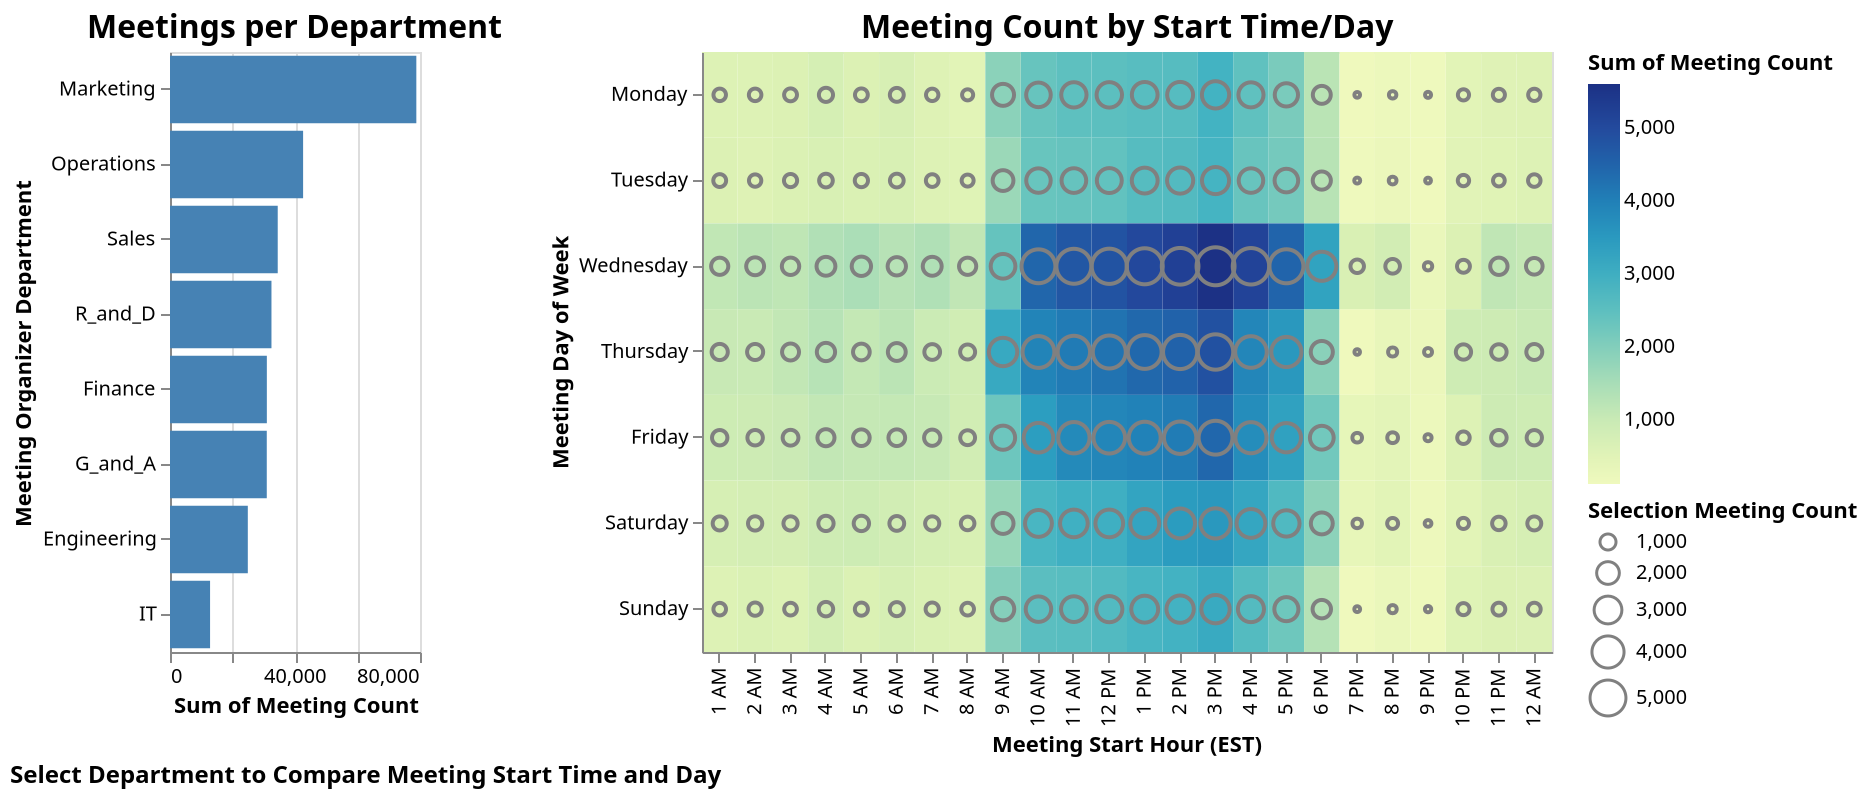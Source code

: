 {
  "$schema": "https://vega.github.io/schema/vega/v5.json",
  "background": "white",
  "padding": 5,
  "height": 300,
  "title": {
    "text": "Select Department to Compare Meeting Start Time and Day",
    "align": "left",
    "fontSize": 12,
    "orient": "bottom",
    "anchor": "start"
  },
  "data": [
    {"name": "selector005_store"},
    {
      "name": "data-a50b2377ca546338ff454724c5f731b4",
      "values": [
        {
          "StartDay": "Friday",
          "StartHour": "1 AM",
          "Organizer_FunctionType": "IT",
          "Meeting Count": 235
        },
        {
          "StartDay": "Friday",
          "StartHour": "1 AM",
          "Organizer_FunctionType": "Operations",
          "Meeting Count": 684
        },
        {
          "StartDay": "Friday",
          "StartHour": "1 PM",
          "Organizer_FunctionType": "Engineering",
          "Meeting Count": 415
        },
        {
          "StartDay": "Friday",
          "StartHour": "1 PM",
          "Organizer_FunctionType": "Finance",
          "Meeting Count": 536
        },
        {
          "StartDay": "Friday",
          "StartHour": "1 PM",
          "Organizer_FunctionType": "G_and_A",
          "Meeting Count": 575
        },
        {
          "StartDay": "Friday",
          "StartHour": "1 PM",
          "Organizer_FunctionType": "Marketing",
          "Meeting Count": 1220
        },
        {
          "StartDay": "Friday",
          "StartHour": "1 PM",
          "Organizer_FunctionType": "R_and_D",
          "Meeting Count": 493
        },
        {
          "StartDay": "Friday",
          "StartHour": "1 PM",
          "Organizer_FunctionType": "Sales",
          "Meeting Count": 714
        },
        {
          "StartDay": "Friday",
          "StartHour": "10 AM",
          "Organizer_FunctionType": "Engineering",
          "Meeting Count": 373
        },
        {
          "StartDay": "Friday",
          "StartHour": "10 AM",
          "Organizer_FunctionType": "Finance",
          "Meeting Count": 429
        },
        {
          "StartDay": "Friday",
          "StartHour": "10 AM",
          "Organizer_FunctionType": "G_and_A",
          "Meeting Count": 444
        },
        {
          "StartDay": "Friday",
          "StartHour": "10 AM",
          "Organizer_FunctionType": "Marketing",
          "Meeting Count": 1173
        },
        {
          "StartDay": "Friday",
          "StartHour": "10 AM",
          "Organizer_FunctionType": "R_and_D",
          "Meeting Count": 460
        },
        {
          "StartDay": "Friday",
          "StartHour": "10 AM",
          "Organizer_FunctionType": "Sales",
          "Meeting Count": 524
        },
        {
          "StartDay": "Friday",
          "StartHour": "10 PM",
          "Organizer_FunctionType": "IT",
          "Meeting Count": 241
        },
        {
          "StartDay": "Friday",
          "StartHour": "10 PM",
          "Organizer_FunctionType": "Operations",
          "Meeting Count": 366
        },
        {
          "StartDay": "Friday",
          "StartHour": "11 AM",
          "Organizer_FunctionType": "Engineering",
          "Meeting Count": 437
        },
        {
          "StartDay": "Friday",
          "StartHour": "11 AM",
          "Organizer_FunctionType": "Finance",
          "Meeting Count": 523
        },
        {
          "StartDay": "Friday",
          "StartHour": "11 AM",
          "Organizer_FunctionType": "G_and_A",
          "Meeting Count": 534
        },
        {
          "StartDay": "Friday",
          "StartHour": "11 AM",
          "Organizer_FunctionType": "Marketing",
          "Meeting Count": 1231
        },
        {
          "StartDay": "Friday",
          "StartHour": "11 AM",
          "Organizer_FunctionType": "R_and_D",
          "Meeting Count": 515
        },
        {
          "StartDay": "Friday",
          "StartHour": "11 AM",
          "Organizer_FunctionType": "Sales",
          "Meeting Count": 568
        },
        {
          "StartDay": "Friday",
          "StartHour": "11 PM",
          "Organizer_FunctionType": "IT",
          "Meeting Count": 262
        },
        {
          "StartDay": "Friday",
          "StartHour": "11 PM",
          "Organizer_FunctionType": "Operations",
          "Meeting Count": 672
        },
        {
          "StartDay": "Friday",
          "StartHour": "12 AM",
          "Organizer_FunctionType": "IT",
          "Meeting Count": 247
        },
        {
          "StartDay": "Friday",
          "StartHour": "12 AM",
          "Organizer_FunctionType": "Operations",
          "Meeting Count": 661
        },
        {
          "StartDay": "Friday",
          "StartHour": "12 PM",
          "Organizer_FunctionType": "Engineering",
          "Meeting Count": 401
        },
        {
          "StartDay": "Friday",
          "StartHour": "12 PM",
          "Organizer_FunctionType": "Finance",
          "Meeting Count": 509
        },
        {
          "StartDay": "Friday",
          "StartHour": "12 PM",
          "Organizer_FunctionType": "G_and_A",
          "Meeting Count": 515
        },
        {
          "StartDay": "Friday",
          "StartHour": "12 PM",
          "Organizer_FunctionType": "Marketing",
          "Meeting Count": 1277
        },
        {
          "StartDay": "Friday",
          "StartHour": "12 PM",
          "Organizer_FunctionType": "R_and_D",
          "Meeting Count": 544
        },
        {
          "StartDay": "Friday",
          "StartHour": "12 PM",
          "Organizer_FunctionType": "Sales",
          "Meeting Count": 625
        },
        {
          "StartDay": "Friday",
          "StartHour": "2 AM",
          "Organizer_FunctionType": "IT",
          "Meeting Count": 253
        },
        {
          "StartDay": "Friday",
          "StartHour": "2 AM",
          "Organizer_FunctionType": "Operations",
          "Meeting Count": 674
        },
        {
          "StartDay": "Friday",
          "StartHour": "2 PM",
          "Organizer_FunctionType": "Engineering",
          "Meeting Count": 405
        },
        {
          "StartDay": "Friday",
          "StartHour": "2 PM",
          "Organizer_FunctionType": "Finance",
          "Meeting Count": 572
        },
        {
          "StartDay": "Friday",
          "StartHour": "2 PM",
          "Organizer_FunctionType": "G_and_A",
          "Meeting Count": 612
        },
        {
          "StartDay": "Friday",
          "StartHour": "2 PM",
          "Organizer_FunctionType": "Marketing",
          "Meeting Count": 1266
        },
        {
          "StartDay": "Friday",
          "StartHour": "2 PM",
          "Organizer_FunctionType": "R_and_D",
          "Meeting Count": 639
        },
        {
          "StartDay": "Friday",
          "StartHour": "2 PM",
          "Organizer_FunctionType": "Sales",
          "Meeting Count": 566
        },
        {
          "StartDay": "Friday",
          "StartHour": "3 AM",
          "Organizer_FunctionType": "IT",
          "Meeting Count": 208
        },
        {
          "StartDay": "Friday",
          "StartHour": "3 AM",
          "Organizer_FunctionType": "Operations",
          "Meeting Count": 759
        },
        {
          "StartDay": "Friday",
          "StartHour": "3 PM",
          "Organizer_FunctionType": "Engineering",
          "Meeting Count": 501
        },
        {
          "StartDay": "Friday",
          "StartHour": "3 PM",
          "Organizer_FunctionType": "Finance",
          "Meeting Count": 682
        },
        {
          "StartDay": "Friday",
          "StartHour": "3 PM",
          "Organizer_FunctionType": "G_and_A",
          "Meeting Count": 669
        },
        {
          "StartDay": "Friday",
          "StartHour": "3 PM",
          "Organizer_FunctionType": "Marketing",
          "Meeting Count": 1529
        },
        {
          "StartDay": "Friday",
          "StartHour": "3 PM",
          "Organizer_FunctionType": "R_and_D",
          "Meeting Count": 667
        },
        {
          "StartDay": "Friday",
          "StartHour": "3 PM",
          "Organizer_FunctionType": "Sales",
          "Meeting Count": 394
        },
        {
          "StartDay": "Friday",
          "StartHour": "4 AM",
          "Organizer_FunctionType": "IT",
          "Meeting Count": 224
        },
        {
          "StartDay": "Friday",
          "StartHour": "4 AM",
          "Organizer_FunctionType": "Operations",
          "Meeting Count": 909
        },
        {
          "StartDay": "Friday",
          "StartHour": "4 PM",
          "Organizer_FunctionType": "Engineering",
          "Meeting Count": 447
        },
        {
          "StartDay": "Friday",
          "StartHour": "4 PM",
          "Organizer_FunctionType": "Finance",
          "Meeting Count": 566
        },
        {
          "StartDay": "Friday",
          "StartHour": "4 PM",
          "Organizer_FunctionType": "G_and_A",
          "Meeting Count": 540
        },
        {
          "StartDay": "Friday",
          "StartHour": "4 PM",
          "Organizer_FunctionType": "Marketing",
          "Meeting Count": 1538
        },
        {
          "StartDay": "Friday",
          "StartHour": "4 PM",
          "Organizer_FunctionType": "R_and_D",
          "Meeting Count": 605
        },
        {
          "StartDay": "Friday",
          "StartHour": "4 PM",
          "Organizer_FunctionType": "Sales",
          "Meeting Count": 56
        },
        {
          "StartDay": "Friday",
          "StartHour": "5 AM",
          "Organizer_FunctionType": "IT",
          "Meeting Count": 80
        },
        {
          "StartDay": "Friday",
          "StartHour": "5 AM",
          "Organizer_FunctionType": "Operations",
          "Meeting Count": 840
        },
        {
          "StartDay": "Friday",
          "StartHour": "5 AM",
          "Organizer_FunctionType": "Sales",
          "Meeting Count": 152
        },
        {
          "StartDay": "Friday",
          "StartHour": "5 PM",
          "Organizer_FunctionType": "Engineering",
          "Meeting Count": 414
        },
        {
          "StartDay": "Friday",
          "StartHour": "5 PM",
          "Organizer_FunctionType": "Finance",
          "Meeting Count": 518
        },
        {
          "StartDay": "Friday",
          "StartHour": "5 PM",
          "Organizer_FunctionType": "G_and_A",
          "Meeting Count": 514
        },
        {
          "StartDay": "Friday",
          "StartHour": "5 PM",
          "Organizer_FunctionType": "Marketing",
          "Meeting Count": 1345
        },
        {
          "StartDay": "Friday",
          "StartHour": "5 PM",
          "Organizer_FunctionType": "R_and_D",
          "Meeting Count": 494
        },
        {
          "StartDay": "Friday",
          "StartHour": "5 PM",
          "Organizer_FunctionType": "Sales",
          "Meeting Count": 44
        },
        {
          "StartDay": "Friday",
          "StartHour": "6 AM",
          "Organizer_FunctionType": "Operations",
          "Meeting Count": 637
        },
        {
          "StartDay": "Friday",
          "StartHour": "6 AM",
          "Organizer_FunctionType": "Sales",
          "Meeting Count": 446
        },
        {
          "StartDay": "Friday",
          "StartHour": "6 PM",
          "Organizer_FunctionType": "Engineering",
          "Meeting Count": 252
        },
        {
          "StartDay": "Friday",
          "StartHour": "6 PM",
          "Organizer_FunctionType": "Finance",
          "Meeting Count": 374
        },
        {
          "StartDay": "Friday",
          "StartHour": "6 PM",
          "Organizer_FunctionType": "G_and_A",
          "Meeting Count": 350
        },
        {
          "StartDay": "Friday",
          "StartHour": "6 PM",
          "Organizer_FunctionType": "Marketing",
          "Meeting Count": 841
        },
        {
          "StartDay": "Friday",
          "StartHour": "6 PM",
          "Organizer_FunctionType": "R_and_D",
          "Meeting Count": 383
        },
        {
          "StartDay": "Friday",
          "StartHour": "7 AM",
          "Organizer_FunctionType": "Operations",
          "Meeting Count": 475
        },
        {
          "StartDay": "Friday",
          "StartHour": "7 AM",
          "Organizer_FunctionType": "Sales",
          "Meeting Count": 552
        },
        {
          "StartDay": "Friday",
          "StartHour": "7 PM",
          "Organizer_FunctionType": "Engineering",
          "Meeting Count": 36
        },
        {
          "StartDay": "Friday",
          "StartHour": "7 PM",
          "Organizer_FunctionType": "Finance",
          "Meeting Count": 47
        },
        {
          "StartDay": "Friday",
          "StartHour": "7 PM",
          "Organizer_FunctionType": "G_and_A",
          "Meeting Count": 59
        },
        {
          "StartDay": "Friday",
          "StartHour": "7 PM",
          "Organizer_FunctionType": "IT",
          "Meeting Count": 26
        },
        {
          "StartDay": "Friday",
          "StartHour": "7 PM",
          "Organizer_FunctionType": "Marketing",
          "Meeting Count": 126
        },
        {
          "StartDay": "Friday",
          "StartHour": "7 PM",
          "Organizer_FunctionType": "R_and_D",
          "Meeting Count": 61
        },
        {
          "StartDay": "Friday",
          "StartHour": "8 AM",
          "Organizer_FunctionType": "Marketing",
          "Meeting Count": 157
        },
        {
          "StartDay": "Friday",
          "StartHour": "8 AM",
          "Organizer_FunctionType": "Operations",
          "Meeting Count": 133
        },
        {
          "StartDay": "Friday",
          "StartHour": "8 AM",
          "Organizer_FunctionType": "Sales",
          "Meeting Count": 567
        },
        {
          "StartDay": "Friday",
          "StartHour": "8 PM",
          "Organizer_FunctionType": "Engineering",
          "Meeting Count": 38
        },
        {
          "StartDay": "Friday",
          "StartHour": "8 PM",
          "Organizer_FunctionType": "Finance",
          "Meeting Count": 45
        },
        {
          "StartDay": "Friday",
          "StartHour": "8 PM",
          "Organizer_FunctionType": "G_and_A",
          "Meeting Count": 51
        },
        {
          "StartDay": "Friday",
          "StartHour": "8 PM",
          "Organizer_FunctionType": "IT",
          "Meeting Count": 149
        },
        {
          "StartDay": "Friday",
          "StartHour": "8 PM",
          "Organizer_FunctionType": "Marketing",
          "Meeting Count": 111
        },
        {
          "StartDay": "Friday",
          "StartHour": "8 PM",
          "Organizer_FunctionType": "R_and_D",
          "Meeting Count": 52
        },
        {
          "StartDay": "Friday",
          "StartHour": "9 AM",
          "Organizer_FunctionType": "Engineering",
          "Meeting Count": 246
        },
        {
          "StartDay": "Friday",
          "StartHour": "9 AM",
          "Organizer_FunctionType": "Finance",
          "Meeting Count": 224
        },
        {
          "StartDay": "Friday",
          "StartHour": "9 AM",
          "Organizer_FunctionType": "G_and_A",
          "Meeting Count": 236
        },
        {
          "StartDay": "Friday",
          "StartHour": "9 AM",
          "Organizer_FunctionType": "Marketing",
          "Meeting Count": 802
        },
        {
          "StartDay": "Friday",
          "StartHour": "9 AM",
          "Organizer_FunctionType": "R_and_D",
          "Meeting Count": 204
        },
        {
          "StartDay": "Friday",
          "StartHour": "9 AM",
          "Organizer_FunctionType": "Sales",
          "Meeting Count": 555
        },
        {
          "StartDay": "Friday",
          "StartHour": "9 PM",
          "Organizer_FunctionType": "IT",
          "Meeting Count": 193
        },
        {
          "StartDay": "Monday",
          "StartHour": "1 AM",
          "Organizer_FunctionType": "IT",
          "Meeting Count": 172
        },
        {
          "StartDay": "Monday",
          "StartHour": "1 AM",
          "Organizer_FunctionType": "Operations",
          "Meeting Count": 435
        },
        {
          "StartDay": "Monday",
          "StartHour": "1 PM",
          "Organizer_FunctionType": "Engineering",
          "Meeting Count": 279
        },
        {
          "StartDay": "Monday",
          "StartHour": "1 PM",
          "Organizer_FunctionType": "Finance",
          "Meeting Count": 327
        },
        {
          "StartDay": "Monday",
          "StartHour": "1 PM",
          "Organizer_FunctionType": "G_and_A",
          "Meeting Count": 347
        },
        {
          "StartDay": "Monday",
          "StartHour": "1 PM",
          "Organizer_FunctionType": "Marketing",
          "Meeting Count": 833
        },
        {
          "StartDay": "Monday",
          "StartHour": "1 PM",
          "Organizer_FunctionType": "R_and_D",
          "Meeting Count": 343
        },
        {
          "StartDay": "Monday",
          "StartHour": "1 PM",
          "Organizer_FunctionType": "Sales",
          "Meeting Count": 445
        },
        {
          "StartDay": "Monday",
          "StartHour": "10 AM",
          "Organizer_FunctionType": "Engineering",
          "Meeting Count": 253
        },
        {
          "StartDay": "Monday",
          "StartHour": "10 AM",
          "Organizer_FunctionType": "Finance",
          "Meeting Count": 305
        },
        {
          "StartDay": "Monday",
          "StartHour": "10 AM",
          "Organizer_FunctionType": "G_and_A",
          "Meeting Count": 319
        },
        {
          "StartDay": "Monday",
          "StartHour": "10 AM",
          "Organizer_FunctionType": "Marketing",
          "Meeting Count": 801
        },
        {
          "StartDay": "Monday",
          "StartHour": "10 AM",
          "Organizer_FunctionType": "R_and_D",
          "Meeting Count": 316
        },
        {
          "StartDay": "Monday",
          "StartHour": "10 AM",
          "Organizer_FunctionType": "Sales",
          "Meeting Count": 354
        },
        {
          "StartDay": "Monday",
          "StartHour": "10 PM",
          "Organizer_FunctionType": "IT",
          "Meeting Count": 112
        },
        {
          "StartDay": "Monday",
          "StartHour": "10 PM",
          "Organizer_FunctionType": "Operations",
          "Meeting Count": 371
        },
        {
          "StartDay": "Monday",
          "StartHour": "11 AM",
          "Organizer_FunctionType": "Engineering",
          "Meeting Count": 309
        },
        {
          "StartDay": "Monday",
          "StartHour": "11 AM",
          "Organizer_FunctionType": "Finance",
          "Meeting Count": 327
        },
        {
          "StartDay": "Monday",
          "StartHour": "11 AM",
          "Organizer_FunctionType": "G_and_A",
          "Meeting Count": 344
        },
        {
          "StartDay": "Monday",
          "StartHour": "11 AM",
          "Organizer_FunctionType": "Marketing",
          "Meeting Count": 824
        },
        {
          "StartDay": "Monday",
          "StartHour": "11 AM",
          "Organizer_FunctionType": "R_and_D",
          "Meeting Count": 357
        },
        {
          "StartDay": "Monday",
          "StartHour": "11 AM",
          "Organizer_FunctionType": "Sales",
          "Meeting Count": 325
        },
        {
          "StartDay": "Monday",
          "StartHour": "11 PM",
          "Organizer_FunctionType": "IT",
          "Meeting Count": 135
        },
        {
          "StartDay": "Monday",
          "StartHour": "11 PM",
          "Organizer_FunctionType": "Operations",
          "Meeting Count": 432
        },
        {
          "StartDay": "Monday",
          "StartHour": "12 AM",
          "Organizer_FunctionType": "IT",
          "Meeting Count": 163
        },
        {
          "StartDay": "Monday",
          "StartHour": "12 AM",
          "Organizer_FunctionType": "Operations",
          "Meeting Count": 420
        },
        {
          "StartDay": "Monday",
          "StartHour": "12 PM",
          "Organizer_FunctionType": "Engineering",
          "Meeting Count": 282
        },
        {
          "StartDay": "Monday",
          "StartHour": "12 PM",
          "Organizer_FunctionType": "Finance",
          "Meeting Count": 316
        },
        {
          "StartDay": "Monday",
          "StartHour": "12 PM",
          "Organizer_FunctionType": "G_and_A",
          "Meeting Count": 332
        },
        {
          "StartDay": "Monday",
          "StartHour": "12 PM",
          "Organizer_FunctionType": "Marketing",
          "Meeting Count": 814
        },
        {
          "StartDay": "Monday",
          "StartHour": "12 PM",
          "Organizer_FunctionType": "R_and_D",
          "Meeting Count": 350
        },
        {
          "StartDay": "Monday",
          "StartHour": "12 PM",
          "Organizer_FunctionType": "Sales",
          "Meeting Count": 419
        },
        {
          "StartDay": "Monday",
          "StartHour": "2 AM",
          "Organizer_FunctionType": "IT",
          "Meeting Count": 145
        },
        {
          "StartDay": "Monday",
          "StartHour": "2 AM",
          "Organizer_FunctionType": "Operations",
          "Meeting Count": 464
        },
        {
          "StartDay": "Monday",
          "StartHour": "2 PM",
          "Organizer_FunctionType": "Engineering",
          "Meeting Count": 241
        },
        {
          "StartDay": "Monday",
          "StartHour": "2 PM",
          "Organizer_FunctionType": "Finance",
          "Meeting Count": 384
        },
        {
          "StartDay": "Monday",
          "StartHour": "2 PM",
          "Organizer_FunctionType": "G_and_A",
          "Meeting Count": 370
        },
        {
          "StartDay": "Monday",
          "StartHour": "2 PM",
          "Organizer_FunctionType": "Marketing",
          "Meeting Count": 829
        },
        {
          "StartDay": "Monday",
          "StartHour": "2 PM",
          "Organizer_FunctionType": "R_and_D",
          "Meeting Count": 400
        },
        {
          "StartDay": "Monday",
          "StartHour": "2 PM",
          "Organizer_FunctionType": "Sales",
          "Meeting Count": 382
        },
        {
          "StartDay": "Monday",
          "StartHour": "3 AM",
          "Organizer_FunctionType": "IT",
          "Meeting Count": 138
        },
        {
          "StartDay": "Monday",
          "StartHour": "3 AM",
          "Organizer_FunctionType": "Operations",
          "Meeting Count": 507
        },
        {
          "StartDay": "Monday",
          "StartHour": "3 PM",
          "Organizer_FunctionType": "Engineering",
          "Meeting Count": 352
        },
        {
          "StartDay": "Monday",
          "StartHour": "3 PM",
          "Organizer_FunctionType": "Finance",
          "Meeting Count": 395
        },
        {
          "StartDay": "Monday",
          "StartHour": "3 PM",
          "Organizer_FunctionType": "G_and_A",
          "Meeting Count": 424
        },
        {
          "StartDay": "Monday",
          "StartHour": "3 PM",
          "Organizer_FunctionType": "Marketing",
          "Meeting Count": 1085
        },
        {
          "StartDay": "Monday",
          "StartHour": "3 PM",
          "Organizer_FunctionType": "R_and_D",
          "Meeting Count": 430
        },
        {
          "StartDay": "Monday",
          "StartHour": "3 PM",
          "Organizer_FunctionType": "Sales",
          "Meeting Count": 209
        },
        {
          "StartDay": "Monday",
          "StartHour": "4 AM",
          "Organizer_FunctionType": "IT",
          "Meeting Count": 127
        },
        {
          "StartDay": "Monday",
          "StartHour": "4 AM",
          "Organizer_FunctionType": "Operations",
          "Meeting Count": 650
        },
        {
          "StartDay": "Monday",
          "StartHour": "4 PM",
          "Organizer_FunctionType": "Engineering",
          "Meeting Count": 320
        },
        {
          "StartDay": "Monday",
          "StartHour": "4 PM",
          "Organizer_FunctionType": "Finance",
          "Meeting Count": 342
        },
        {
          "StartDay": "Monday",
          "StartHour": "4 PM",
          "Organizer_FunctionType": "G_and_A",
          "Meeting Count": 356
        },
        {
          "StartDay": "Monday",
          "StartHour": "4 PM",
          "Organizer_FunctionType": "Marketing",
          "Meeting Count": 1030
        },
        {
          "StartDay": "Monday",
          "StartHour": "4 PM",
          "Organizer_FunctionType": "R_and_D",
          "Meeting Count": 384
        },
        {
          "StartDay": "Monday",
          "StartHour": "4 PM",
          "Organizer_FunctionType": "Sales",
          "Meeting Count": 12
        },
        {
          "StartDay": "Monday",
          "StartHour": "5 AM",
          "Organizer_FunctionType": "IT",
          "Meeting Count": 23
        },
        {
          "StartDay": "Monday",
          "StartHour": "5 AM",
          "Organizer_FunctionType": "Operations",
          "Meeting Count": 486
        },
        {
          "StartDay": "Monday",
          "StartHour": "5 AM",
          "Organizer_FunctionType": "Sales",
          "Meeting Count": 131
        },
        {
          "StartDay": "Monday",
          "StartHour": "5 PM",
          "Organizer_FunctionType": "Engineering",
          "Meeting Count": 243
        },
        {
          "StartDay": "Monday",
          "StartHour": "5 PM",
          "Organizer_FunctionType": "Finance",
          "Meeting Count": 311
        },
        {
          "StartDay": "Monday",
          "StartHour": "5 PM",
          "Organizer_FunctionType": "G_and_A",
          "Meeting Count": 305
        },
        {
          "StartDay": "Monday",
          "StartHour": "5 PM",
          "Organizer_FunctionType": "Marketing",
          "Meeting Count": 884
        },
        {
          "StartDay": "Monday",
          "StartHour": "5 PM",
          "Organizer_FunctionType": "R_and_D",
          "Meeting Count": 347
        },
        {
          "StartDay": "Monday",
          "StartHour": "5 PM",
          "Organizer_FunctionType": "Sales",
          "Meeting Count": 13
        },
        {
          "StartDay": "Monday",
          "StartHour": "6 AM",
          "Organizer_FunctionType": "Operations",
          "Meeting Count": 439
        },
        {
          "StartDay": "Monday",
          "StartHour": "6 AM",
          "Organizer_FunctionType": "Sales",
          "Meeting Count": 312
        },
        {
          "StartDay": "Monday",
          "StartHour": "6 PM",
          "Organizer_FunctionType": "Engineering",
          "Meeting Count": 185
        },
        {
          "StartDay": "Monday",
          "StartHour": "6 PM",
          "Organizer_FunctionType": "Finance",
          "Meeting Count": 215
        },
        {
          "StartDay": "Monday",
          "StartHour": "6 PM",
          "Organizer_FunctionType": "G_and_A",
          "Meeting Count": 166
        },
        {
          "StartDay": "Monday",
          "StartHour": "6 PM",
          "Organizer_FunctionType": "Marketing",
          "Meeting Count": 494
        },
        {
          "StartDay": "Monday",
          "StartHour": "6 PM",
          "Organizer_FunctionType": "R_and_D",
          "Meeting Count": 192
        },
        {
          "StartDay": "Monday",
          "StartHour": "7 AM",
          "Organizer_FunctionType": "Operations",
          "Meeting Count": 272
        },
        {
          "StartDay": "Monday",
          "StartHour": "7 AM",
          "Organizer_FunctionType": "Sales",
          "Meeting Count": 325
        },
        {
          "StartDay": "Monday",
          "StartHour": "7 PM",
          "Organizer_FunctionType": "Engineering",
          "Meeting Count": 11
        },
        {
          "StartDay": "Monday",
          "StartHour": "7 PM",
          "Organizer_FunctionType": "Finance",
          "Meeting Count": 15
        },
        {
          "StartDay": "Monday",
          "StartHour": "7 PM",
          "Organizer_FunctionType": "G_and_A",
          "Meeting Count": 13
        },
        {
          "StartDay": "Monday",
          "StartHour": "7 PM",
          "Organizer_FunctionType": "IT",
          "Meeting Count": 31
        },
        {
          "StartDay": "Monday",
          "StartHour": "7 PM",
          "Organizer_FunctionType": "Marketing",
          "Meeting Count": 37
        },
        {
          "StartDay": "Monday",
          "StartHour": "7 PM",
          "Organizer_FunctionType": "R_and_D",
          "Meeting Count": 19
        },
        {
          "StartDay": "Monday",
          "StartHour": "8 AM",
          "Organizer_FunctionType": "Finance",
          "Meeting Count": 1
        },
        {
          "StartDay": "Monday",
          "StartHour": "8 AM",
          "Organizer_FunctionType": "G_and_A",
          "Meeting Count": 2
        },
        {
          "StartDay": "Monday",
          "StartHour": "8 AM",
          "Organizer_FunctionType": "Marketing",
          "Meeting Count": 162
        },
        {
          "StartDay": "Monday",
          "StartHour": "8 AM",
          "Organizer_FunctionType": "Operations",
          "Meeting Count": 31
        },
        {
          "StartDay": "Monday",
          "StartHour": "8 AM",
          "Organizer_FunctionType": "Sales",
          "Meeting Count": 279
        },
        {
          "StartDay": "Monday",
          "StartHour": "8 PM",
          "Organizer_FunctionType": "Engineering",
          "Meeting Count": 11
        },
        {
          "StartDay": "Monday",
          "StartHour": "8 PM",
          "Organizer_FunctionType": "Finance",
          "Meeting Count": 14
        },
        {
          "StartDay": "Monday",
          "StartHour": "8 PM",
          "Organizer_FunctionType": "G_and_A",
          "Meeting Count": 13
        },
        {
          "StartDay": "Monday",
          "StartHour": "8 PM",
          "Organizer_FunctionType": "IT",
          "Meeting Count": 128
        },
        {
          "StartDay": "Monday",
          "StartHour": "8 PM",
          "Organizer_FunctionType": "Marketing",
          "Meeting Count": 35
        },
        {
          "StartDay": "Monday",
          "StartHour": "8 PM",
          "Organizer_FunctionType": "R_and_D",
          "Meeting Count": 11
        },
        {
          "StartDay": "Monday",
          "StartHour": "9 AM",
          "Organizer_FunctionType": "Engineering",
          "Meeting Count": 237
        },
        {
          "StartDay": "Monday",
          "StartHour": "9 AM",
          "Organizer_FunctionType": "Finance",
          "Meeting Count": 190
        },
        {
          "StartDay": "Monday",
          "StartHour": "9 AM",
          "Organizer_FunctionType": "G_and_A",
          "Meeting Count": 210
        },
        {
          "StartDay": "Monday",
          "StartHour": "9 AM",
          "Organizer_FunctionType": "Marketing",
          "Meeting Count": 700
        },
        {
          "StartDay": "Monday",
          "StartHour": "9 AM",
          "Organizer_FunctionType": "R_and_D",
          "Meeting Count": 228
        },
        {
          "StartDay": "Monday",
          "StartHour": "9 AM",
          "Organizer_FunctionType": "Sales",
          "Meeting Count": 314
        },
        {
          "StartDay": "Monday",
          "StartHour": "9 PM",
          "Organizer_FunctionType": "IT",
          "Meeting Count": 142
        },
        {
          "StartDay": "Saturday",
          "StartHour": "1 AM",
          "Organizer_FunctionType": "IT",
          "Meeting Count": 227
        },
        {
          "StartDay": "Saturday",
          "StartHour": "1 AM",
          "Organizer_FunctionType": "Operations",
          "Meeting Count": 540
        },
        {
          "StartDay": "Saturday",
          "StartHour": "1 PM",
          "Organizer_FunctionType": "Engineering",
          "Meeting Count": 319
        },
        {
          "StartDay": "Saturday",
          "StartHour": "1 PM",
          "Organizer_FunctionType": "Finance",
          "Meeting Count": 411
        },
        {
          "StartDay": "Saturday",
          "StartHour": "1 PM",
          "Organizer_FunctionType": "G_and_A",
          "Meeting Count": 458
        },
        {
          "StartDay": "Saturday",
          "StartHour": "1 PM",
          "Organizer_FunctionType": "Marketing",
          "Meeting Count": 1037
        },
        {
          "StartDay": "Saturday",
          "StartHour": "1 PM",
          "Organizer_FunctionType": "R_and_D",
          "Meeting Count": 484
        },
        {
          "StartDay": "Saturday",
          "StartHour": "1 PM",
          "Organizer_FunctionType": "Sales",
          "Meeting Count": 542
        },
        {
          "StartDay": "Saturday",
          "StartHour": "10 AM",
          "Organizer_FunctionType": "Engineering",
          "Meeting Count": 325
        },
        {
          "StartDay": "Saturday",
          "StartHour": "10 AM",
          "Organizer_FunctionType": "Finance",
          "Meeting Count": 348
        },
        {
          "StartDay": "Saturday",
          "StartHour": "10 AM",
          "Organizer_FunctionType": "G_and_A",
          "Meeting Count": 331
        },
        {
          "StartDay": "Saturday",
          "StartHour": "10 AM",
          "Organizer_FunctionType": "Marketing",
          "Meeting Count": 997
        },
        {
          "StartDay": "Saturday",
          "StartHour": "10 AM",
          "Organizer_FunctionType": "R_and_D",
          "Meeting Count": 368
        },
        {
          "StartDay": "Saturday",
          "StartHour": "10 AM",
          "Organizer_FunctionType": "Sales",
          "Meeting Count": 432
        },
        {
          "StartDay": "Saturday",
          "StartHour": "10 PM",
          "Organizer_FunctionType": "IT",
          "Meeting Count": 170
        },
        {
          "StartDay": "Saturday",
          "StartHour": "10 PM",
          "Organizer_FunctionType": "Operations",
          "Meeting Count": 307
        },
        {
          "StartDay": "Saturday",
          "StartHour": "11 AM",
          "Organizer_FunctionType": "Engineering",
          "Meeting Count": 334
        },
        {
          "StartDay": "Saturday",
          "StartHour": "11 AM",
          "Organizer_FunctionType": "Finance",
          "Meeting Count": 391
        },
        {
          "StartDay": "Saturday",
          "StartHour": "11 AM",
          "Organizer_FunctionType": "G_and_A",
          "Meeting Count": 414
        },
        {
          "StartDay": "Saturday",
          "StartHour": "11 AM",
          "Organizer_FunctionType": "Marketing",
          "Meeting Count": 908
        },
        {
          "StartDay": "Saturday",
          "StartHour": "11 AM",
          "Organizer_FunctionType": "R_and_D",
          "Meeting Count": 444
        },
        {
          "StartDay": "Saturday",
          "StartHour": "11 AM",
          "Organizer_FunctionType": "Sales",
          "Meeting Count": 482
        },
        {
          "StartDay": "Saturday",
          "StartHour": "11 PM",
          "Organizer_FunctionType": "IT",
          "Meeting Count": 179
        },
        {
          "StartDay": "Saturday",
          "StartHour": "11 PM",
          "Organizer_FunctionType": "Operations",
          "Meeting Count": 526
        },
        {
          "StartDay": "Saturday",
          "StartHour": "12 AM",
          "Organizer_FunctionType": "IT",
          "Meeting Count": 194
        },
        {
          "StartDay": "Saturday",
          "StartHour": "12 AM",
          "Organizer_FunctionType": "Operations",
          "Meeting Count": 561
        },
        {
          "StartDay": "Saturday",
          "StartHour": "12 PM",
          "Organizer_FunctionType": "Engineering",
          "Meeting Count": 310
        },
        {
          "StartDay": "Saturday",
          "StartHour": "12 PM",
          "Organizer_FunctionType": "Finance",
          "Meeting Count": 390
        },
        {
          "StartDay": "Saturday",
          "StartHour": "12 PM",
          "Organizer_FunctionType": "G_and_A",
          "Meeting Count": 386
        },
        {
          "StartDay": "Saturday",
          "StartHour": "12 PM",
          "Organizer_FunctionType": "Marketing",
          "Meeting Count": 943
        },
        {
          "StartDay": "Saturday",
          "StartHour": "12 PM",
          "Organizer_FunctionType": "R_and_D",
          "Meeting Count": 443
        },
        {
          "StartDay": "Saturday",
          "StartHour": "12 PM",
          "Organizer_FunctionType": "Sales",
          "Meeting Count": 511
        },
        {
          "StartDay": "Saturday",
          "StartHour": "2 AM",
          "Organizer_FunctionType": "IT",
          "Meeting Count": 203
        },
        {
          "StartDay": "Saturday",
          "StartHour": "2 AM",
          "Organizer_FunctionType": "Operations",
          "Meeting Count": 587
        },
        {
          "StartDay": "Saturday",
          "StartHour": "2 PM",
          "Organizer_FunctionType": "Engineering",
          "Meeting Count": 366
        },
        {
          "StartDay": "Saturday",
          "StartHour": "2 PM",
          "Organizer_FunctionType": "Finance",
          "Meeting Count": 485
        },
        {
          "StartDay": "Saturday",
          "StartHour": "2 PM",
          "Organizer_FunctionType": "G_and_A",
          "Meeting Count": 495
        },
        {
          "StartDay": "Saturday",
          "StartHour": "2 PM",
          "Organizer_FunctionType": "Marketing",
          "Meeting Count": 1056
        },
        {
          "StartDay": "Saturday",
          "StartHour": "2 PM",
          "Organizer_FunctionType": "R_and_D",
          "Meeting Count": 547
        },
        {
          "StartDay": "Saturday",
          "StartHour": "2 PM",
          "Organizer_FunctionType": "Sales",
          "Meeting Count": 504
        },
        {
          "StartDay": "Saturday",
          "StartHour": "3 AM",
          "Organizer_FunctionType": "IT",
          "Meeting Count": 149
        },
        {
          "StartDay": "Saturday",
          "StartHour": "3 AM",
          "Organizer_FunctionType": "Operations",
          "Meeting Count": 635
        },
        {
          "StartDay": "Saturday",
          "StartHour": "3 PM",
          "Organizer_FunctionType": "Engineering",
          "Meeting Count": 414
        },
        {
          "StartDay": "Saturday",
          "StartHour": "3 PM",
          "Organizer_FunctionType": "Finance",
          "Meeting Count": 564
        },
        {
          "StartDay": "Saturday",
          "StartHour": "3 PM",
          "Organizer_FunctionType": "G_and_A",
          "Meeting Count": 492
        },
        {
          "StartDay": "Saturday",
          "StartHour": "3 PM",
          "Organizer_FunctionType": "Marketing",
          "Meeting Count": 1180
        },
        {
          "StartDay": "Saturday",
          "StartHour": "3 PM",
          "Organizer_FunctionType": "R_and_D",
          "Meeting Count": 549
        },
        {
          "StartDay": "Saturday",
          "StartHour": "3 PM",
          "Organizer_FunctionType": "Sales",
          "Meeting Count": 328
        },
        {
          "StartDay": "Saturday",
          "StartHour": "4 AM",
          "Organizer_FunctionType": "IT",
          "Meeting Count": 197
        },
        {
          "StartDay": "Saturday",
          "StartHour": "4 AM",
          "Organizer_FunctionType": "Operations",
          "Meeting Count": 712
        },
        {
          "StartDay": "Saturday",
          "StartHour": "4 PM",
          "Organizer_FunctionType": "Engineering",
          "Meeting Count": 410
        },
        {
          "StartDay": "Saturday",
          "StartHour": "4 PM",
          "Organizer_FunctionType": "Finance",
          "Meeting Count": 457
        },
        {
          "StartDay": "Saturday",
          "StartHour": "4 PM",
          "Organizer_FunctionType": "G_and_A",
          "Meeting Count": 476
        },
        {
          "StartDay": "Saturday",
          "StartHour": "4 PM",
          "Organizer_FunctionType": "Marketing",
          "Meeting Count": 1296
        },
        {
          "StartDay": "Saturday",
          "StartHour": "4 PM",
          "Organizer_FunctionType": "R_and_D",
          "Meeting Count": 521
        },
        {
          "StartDay": "Saturday",
          "StartHour": "4 PM",
          "Organizer_FunctionType": "Sales",
          "Meeting Count": 54
        },
        {
          "StartDay": "Saturday",
          "StartHour": "5 AM",
          "Organizer_FunctionType": "IT",
          "Meeting Count": 90
        },
        {
          "StartDay": "Saturday",
          "StartHour": "5 AM",
          "Organizer_FunctionType": "Operations",
          "Meeting Count": 719
        },
        {
          "StartDay": "Saturday",
          "StartHour": "5 AM",
          "Organizer_FunctionType": "Sales",
          "Meeting Count": 109
        },
        {
          "StartDay": "Saturday",
          "StartHour": "5 PM",
          "Organizer_FunctionType": "Engineering",
          "Meeting Count": 299
        },
        {
          "StartDay": "Saturday",
          "StartHour": "5 PM",
          "Organizer_FunctionType": "Finance",
          "Meeting Count": 386
        },
        {
          "StartDay": "Saturday",
          "StartHour": "5 PM",
          "Organizer_FunctionType": "G_and_A",
          "Meeting Count": 445
        },
        {
          "StartDay": "Saturday",
          "StartHour": "5 PM",
          "Organizer_FunctionType": "Marketing",
          "Meeting Count": 1066
        },
        {
          "StartDay": "Saturday",
          "StartHour": "5 PM",
          "Organizer_FunctionType": "R_and_D",
          "Meeting Count": 444
        },
        {
          "StartDay": "Saturday",
          "StartHour": "5 PM",
          "Organizer_FunctionType": "Sales",
          "Meeting Count": 52
        },
        {
          "StartDay": "Saturday",
          "StartHour": "6 AM",
          "Organizer_FunctionType": "Operations",
          "Meeting Count": 580
        },
        {
          "StartDay": "Saturday",
          "StartHour": "6 AM",
          "Organizer_FunctionType": "Sales",
          "Meeting Count": 270
        },
        {
          "StartDay": "Saturday",
          "StartHour": "6 PM",
          "Organizer_FunctionType": "Engineering",
          "Meeting Count": 250
        },
        {
          "StartDay": "Saturday",
          "StartHour": "6 PM",
          "Organizer_FunctionType": "Finance",
          "Meeting Count": 300
        },
        {
          "StartDay": "Saturday",
          "StartHour": "6 PM",
          "Organizer_FunctionType": "G_and_A",
          "Meeting Count": 290
        },
        {
          "StartDay": "Saturday",
          "StartHour": "6 PM",
          "Organizer_FunctionType": "Marketing",
          "Meeting Count": 716
        },
        {
          "StartDay": "Saturday",
          "StartHour": "6 PM",
          "Organizer_FunctionType": "R_and_D",
          "Meeting Count": 309
        },
        {
          "StartDay": "Saturday",
          "StartHour": "7 AM",
          "Organizer_FunctionType": "Operations",
          "Meeting Count": 385
        },
        {
          "StartDay": "Saturday",
          "StartHour": "7 AM",
          "Organizer_FunctionType": "Sales",
          "Meeting Count": 395
        },
        {
          "StartDay": "Saturday",
          "StartHour": "7 PM",
          "Organizer_FunctionType": "Engineering",
          "Meeting Count": 42
        },
        {
          "StartDay": "Saturday",
          "StartHour": "7 PM",
          "Organizer_FunctionType": "Finance",
          "Meeting Count": 40
        },
        {
          "StartDay": "Saturday",
          "StartHour": "7 PM",
          "Organizer_FunctionType": "G_and_A",
          "Meeting Count": 53
        },
        {
          "StartDay": "Saturday",
          "StartHour": "7 PM",
          "Organizer_FunctionType": "IT",
          "Meeting Count": 19
        },
        {
          "StartDay": "Saturday",
          "StartHour": "7 PM",
          "Organizer_FunctionType": "Marketing",
          "Meeting Count": 122
        },
        {
          "StartDay": "Saturday",
          "StartHour": "7 PM",
          "Organizer_FunctionType": "R_and_D",
          "Meeting Count": 69
        },
        {
          "StartDay": "Saturday",
          "StartHour": "8 AM",
          "Organizer_FunctionType": "Finance",
          "Meeting Count": 1
        },
        {
          "StartDay": "Saturday",
          "StartHour": "8 AM",
          "Organizer_FunctionType": "G_and_A",
          "Meeting Count": 1
        },
        {
          "StartDay": "Saturday",
          "StartHour": "8 AM",
          "Organizer_FunctionType": "Marketing",
          "Meeting Count": 124
        },
        {
          "StartDay": "Saturday",
          "StartHour": "8 AM",
          "Organizer_FunctionType": "Operations",
          "Meeting Count": 138
        },
        {
          "StartDay": "Saturday",
          "StartHour": "8 AM",
          "Organizer_FunctionType": "Sales",
          "Meeting Count": 454
        },
        {
          "StartDay": "Saturday",
          "StartHour": "8 PM",
          "Organizer_FunctionType": "Engineering",
          "Meeting Count": 50
        },
        {
          "StartDay": "Saturday",
          "StartHour": "8 PM",
          "Organizer_FunctionType": "Finance",
          "Meeting Count": 60
        },
        {
          "StartDay": "Saturday",
          "StartHour": "8 PM",
          "Organizer_FunctionType": "G_and_A",
          "Meeting Count": 48
        },
        {
          "StartDay": "Saturday",
          "StartHour": "8 PM",
          "Organizer_FunctionType": "IT",
          "Meeting Count": 107
        },
        {
          "StartDay": "Saturday",
          "StartHour": "8 PM",
          "Organizer_FunctionType": "Marketing",
          "Meeting Count": 130
        },
        {
          "StartDay": "Saturday",
          "StartHour": "8 PM",
          "Organizer_FunctionType": "R_and_D",
          "Meeting Count": 69
        },
        {
          "StartDay": "Saturday",
          "StartHour": "9 AM",
          "Organizer_FunctionType": "Engineering",
          "Meeting Count": 168
        },
        {
          "StartDay": "Saturday",
          "StartHour": "9 AM",
          "Organizer_FunctionType": "Finance",
          "Meeting Count": 139
        },
        {
          "StartDay": "Saturday",
          "StartHour": "9 AM",
          "Organizer_FunctionType": "G_and_A",
          "Meeting Count": 163
        },
        {
          "StartDay": "Saturday",
          "StartHour": "9 AM",
          "Organizer_FunctionType": "Marketing",
          "Meeting Count": 636
        },
        {
          "StartDay": "Saturday",
          "StartHour": "9 AM",
          "Organizer_FunctionType": "R_and_D",
          "Meeting Count": 196
        },
        {
          "StartDay": "Saturday",
          "StartHour": "9 AM",
          "Organizer_FunctionType": "Sales",
          "Meeting Count": 407
        },
        {
          "StartDay": "Saturday",
          "StartHour": "9 PM",
          "Organizer_FunctionType": "IT",
          "Meeting Count": 172
        },
        {
          "StartDay": "Sunday",
          "StartHour": "1 AM",
          "Organizer_FunctionType": "IT",
          "Meeting Count": 174
        },
        {
          "StartDay": "Sunday",
          "StartHour": "1 AM",
          "Organizer_FunctionType": "Operations",
          "Meeting Count": 442
        },
        {
          "StartDay": "Sunday",
          "StartHour": "1 PM",
          "Organizer_FunctionType": "Engineering",
          "Meeting Count": 265
        },
        {
          "StartDay": "Sunday",
          "StartHour": "1 PM",
          "Organizer_FunctionType": "Finance",
          "Meeting Count": 385
        },
        {
          "StartDay": "Sunday",
          "StartHour": "1 PM",
          "Organizer_FunctionType": "G_and_A",
          "Meeting Count": 406
        },
        {
          "StartDay": "Sunday",
          "StartHour": "1 PM",
          "Organizer_FunctionType": "Marketing",
          "Meeting Count": 902
        },
        {
          "StartDay": "Sunday",
          "StartHour": "1 PM",
          "Organizer_FunctionType": "R_and_D",
          "Meeting Count": 388
        },
        {
          "StartDay": "Sunday",
          "StartHour": "1 PM",
          "Organizer_FunctionType": "Sales",
          "Meeting Count": 468
        },
        {
          "StartDay": "Sunday",
          "StartHour": "10 AM",
          "Organizer_FunctionType": "Engineering",
          "Meeting Count": 282
        },
        {
          "StartDay": "Sunday",
          "StartHour": "10 AM",
          "Organizer_FunctionType": "Finance",
          "Meeting Count": 340
        },
        {
          "StartDay": "Sunday",
          "StartHour": "10 AM",
          "Organizer_FunctionType": "G_and_A",
          "Meeting Count": 312
        },
        {
          "StartDay": "Sunday",
          "StartHour": "10 AM",
          "Organizer_FunctionType": "Marketing",
          "Meeting Count": 856
        },
        {
          "StartDay": "Sunday",
          "StartHour": "10 AM",
          "Organizer_FunctionType": "R_and_D",
          "Meeting Count": 390
        },
        {
          "StartDay": "Sunday",
          "StartHour": "10 AM",
          "Organizer_FunctionType": "Sales",
          "Meeting Count": 345
        },
        {
          "StartDay": "Sunday",
          "StartHour": "10 PM",
          "Organizer_FunctionType": "IT",
          "Meeting Count": 156
        },
        {
          "StartDay": "Sunday",
          "StartHour": "10 PM",
          "Organizer_FunctionType": "Operations",
          "Meeting Count": 409
        },
        {
          "StartDay": "Sunday",
          "StartHour": "11 AM",
          "Organizer_FunctionType": "Engineering",
          "Meeting Count": 282
        },
        {
          "StartDay": "Sunday",
          "StartHour": "11 AM",
          "Organizer_FunctionType": "Finance",
          "Meeting Count": 324
        },
        {
          "StartDay": "Sunday",
          "StartHour": "11 AM",
          "Organizer_FunctionType": "G_and_A",
          "Meeting Count": 375
        },
        {
          "StartDay": "Sunday",
          "StartHour": "11 AM",
          "Organizer_FunctionType": "Marketing",
          "Meeting Count": 819
        },
        {
          "StartDay": "Sunday",
          "StartHour": "11 AM",
          "Organizer_FunctionType": "R_and_D",
          "Meeting Count": 391
        },
        {
          "StartDay": "Sunday",
          "StartHour": "11 AM",
          "Organizer_FunctionType": "Sales",
          "Meeting Count": 382
        },
        {
          "StartDay": "Sunday",
          "StartHour": "11 PM",
          "Organizer_FunctionType": "IT",
          "Meeting Count": 149
        },
        {
          "StartDay": "Sunday",
          "StartHour": "11 PM",
          "Organizer_FunctionType": "Operations",
          "Meeting Count": 491
        },
        {
          "StartDay": "Sunday",
          "StartHour": "12 AM",
          "Organizer_FunctionType": "IT",
          "Meeting Count": 144
        },
        {
          "StartDay": "Sunday",
          "StartHour": "12 AM",
          "Organizer_FunctionType": "Operations",
          "Meeting Count": 492
        },
        {
          "StartDay": "Sunday",
          "StartHour": "12 PM",
          "Organizer_FunctionType": "Engineering",
          "Meeting Count": 273
        },
        {
          "StartDay": "Sunday",
          "StartHour": "12 PM",
          "Organizer_FunctionType": "Finance",
          "Meeting Count": 351
        },
        {
          "StartDay": "Sunday",
          "StartHour": "12 PM",
          "Organizer_FunctionType": "G_and_A",
          "Meeting Count": 354
        },
        {
          "StartDay": "Sunday",
          "StartHour": "12 PM",
          "Organizer_FunctionType": "Marketing",
          "Meeting Count": 871
        },
        {
          "StartDay": "Sunday",
          "StartHour": "12 PM",
          "Organizer_FunctionType": "R_and_D",
          "Meeting Count": 365
        },
        {
          "StartDay": "Sunday",
          "StartHour": "12 PM",
          "Organizer_FunctionType": "Sales",
          "Meeting Count": 447
        },
        {
          "StartDay": "Sunday",
          "StartHour": "2 AM",
          "Organizer_FunctionType": "IT",
          "Meeting Count": 152
        },
        {
          "StartDay": "Sunday",
          "StartHour": "2 AM",
          "Organizer_FunctionType": "Operations",
          "Meeting Count": 529
        },
        {
          "StartDay": "Sunday",
          "StartHour": "2 PM",
          "Organizer_FunctionType": "Engineering",
          "Meeting Count": 269
        },
        {
          "StartDay": "Sunday",
          "StartHour": "2 PM",
          "Organizer_FunctionType": "Finance",
          "Meeting Count": 499
        },
        {
          "StartDay": "Sunday",
          "StartHour": "2 PM",
          "Organizer_FunctionType": "G_and_A",
          "Meeting Count": 420
        },
        {
          "StartDay": "Sunday",
          "StartHour": "2 PM",
          "Organizer_FunctionType": "Marketing",
          "Meeting Count": 881
        },
        {
          "StartDay": "Sunday",
          "StartHour": "2 PM",
          "Organizer_FunctionType": "R_and_D",
          "Meeting Count": 458
        },
        {
          "StartDay": "Sunday",
          "StartHour": "2 PM",
          "Organizer_FunctionType": "Sales",
          "Meeting Count": 380
        },
        {
          "StartDay": "Sunday",
          "StartHour": "3 AM",
          "Organizer_FunctionType": "IT",
          "Meeting Count": 122
        },
        {
          "StartDay": "Sunday",
          "StartHour": "3 AM",
          "Organizer_FunctionType": "Operations",
          "Meeting Count": 503
        },
        {
          "StartDay": "Sunday",
          "StartHour": "3 PM",
          "Organizer_FunctionType": "Engineering",
          "Meeting Count": 381
        },
        {
          "StartDay": "Sunday",
          "StartHour": "3 PM",
          "Organizer_FunctionType": "Finance",
          "Meeting Count": 487
        },
        {
          "StartDay": "Sunday",
          "StartHour": "3 PM",
          "Organizer_FunctionType": "G_and_A",
          "Meeting Count": 467
        },
        {
          "StartDay": "Sunday",
          "StartHour": "3 PM",
          "Organizer_FunctionType": "Marketing",
          "Meeting Count": 1056
        },
        {
          "StartDay": "Sunday",
          "StartHour": "3 PM",
          "Organizer_FunctionType": "R_and_D",
          "Meeting Count": 508
        },
        {
          "StartDay": "Sunday",
          "StartHour": "3 PM",
          "Organizer_FunctionType": "Sales",
          "Meeting Count": 222
        },
        {
          "StartDay": "Sunday",
          "StartHour": "4 AM",
          "Organizer_FunctionType": "IT",
          "Meeting Count": 151
        },
        {
          "StartDay": "Sunday",
          "StartHour": "4 AM",
          "Organizer_FunctionType": "Operations",
          "Meeting Count": 662
        },
        {
          "StartDay": "Sunday",
          "StartHour": "4 PM",
          "Organizer_FunctionType": "Engineering",
          "Meeting Count": 300
        },
        {
          "StartDay": "Sunday",
          "StartHour": "4 PM",
          "Organizer_FunctionType": "Finance",
          "Meeting Count": 397
        },
        {
          "StartDay": "Sunday",
          "StartHour": "4 PM",
          "Organizer_FunctionType": "G_and_A",
          "Meeting Count": 378
        },
        {
          "StartDay": "Sunday",
          "StartHour": "4 PM",
          "Organizer_FunctionType": "Marketing",
          "Meeting Count": 1113
        },
        {
          "StartDay": "Sunday",
          "StartHour": "4 PM",
          "Organizer_FunctionType": "R_and_D",
          "Meeting Count": 419
        },
        {
          "StartDay": "Sunday",
          "StartHour": "4 PM",
          "Organizer_FunctionType": "Sales",
          "Meeting Count": 25
        },
        {
          "StartDay": "Sunday",
          "StartHour": "5 AM",
          "Organizer_FunctionType": "IT",
          "Meeting Count": 37
        },
        {
          "StartDay": "Sunday",
          "StartHour": "5 AM",
          "Organizer_FunctionType": "Operations",
          "Meeting Count": 486
        },
        {
          "StartDay": "Sunday",
          "StartHour": "5 AM",
          "Organizer_FunctionType": "Sales",
          "Meeting Count": 141
        },
        {
          "StartDay": "Sunday",
          "StartHour": "5 PM",
          "Organizer_FunctionType": "Engineering",
          "Meeting Count": 286
        },
        {
          "StartDay": "Sunday",
          "StartHour": "5 PM",
          "Organizer_FunctionType": "Finance",
          "Meeting Count": 334
        },
        {
          "StartDay": "Sunday",
          "StartHour": "5 PM",
          "Organizer_FunctionType": "G_and_A",
          "Meeting Count": 348
        },
        {
          "StartDay": "Sunday",
          "StartHour": "5 PM",
          "Organizer_FunctionType": "Marketing",
          "Meeting Count": 888
        },
        {
          "StartDay": "Sunday",
          "StartHour": "5 PM",
          "Organizer_FunctionType": "R_and_D",
          "Meeting Count": 382
        },
        {
          "StartDay": "Sunday",
          "StartHour": "5 PM",
          "Organizer_FunctionType": "Sales",
          "Meeting Count": 17
        },
        {
          "StartDay": "Sunday",
          "StartHour": "6 AM",
          "Organizer_FunctionType": "Operations",
          "Meeting Count": 460
        },
        {
          "StartDay": "Sunday",
          "StartHour": "6 AM",
          "Organizer_FunctionType": "Sales",
          "Meeting Count": 308
        },
        {
          "StartDay": "Sunday",
          "StartHour": "6 PM",
          "Organizer_FunctionType": "Engineering",
          "Meeting Count": 174
        },
        {
          "StartDay": "Sunday",
          "StartHour": "6 PM",
          "Organizer_FunctionType": "Finance",
          "Meeting Count": 207
        },
        {
          "StartDay": "Sunday",
          "StartHour": "6 PM",
          "Organizer_FunctionType": "G_and_A",
          "Meeting Count": 214
        },
        {
          "StartDay": "Sunday",
          "StartHour": "6 PM",
          "Organizer_FunctionType": "Marketing",
          "Meeting Count": 510
        },
        {
          "StartDay": "Sunday",
          "StartHour": "6 PM",
          "Organizer_FunctionType": "R_and_D",
          "Meeting Count": 215
        },
        {
          "StartDay": "Sunday",
          "StartHour": "7 AM",
          "Organizer_FunctionType": "Operations",
          "Meeting Count": 272
        },
        {
          "StartDay": "Sunday",
          "StartHour": "7 AM",
          "Organizer_FunctionType": "Sales",
          "Meeting Count": 407
        },
        {
          "StartDay": "Sunday",
          "StartHour": "7 PM",
          "Organizer_FunctionType": "Engineering",
          "Meeting Count": 11
        },
        {
          "StartDay": "Sunday",
          "StartHour": "7 PM",
          "Organizer_FunctionType": "Finance",
          "Meeting Count": 24
        },
        {
          "StartDay": "Sunday",
          "StartHour": "7 PM",
          "Organizer_FunctionType": "G_and_A",
          "Meeting Count": 20
        },
        {
          "StartDay": "Sunday",
          "StartHour": "7 PM",
          "Organizer_FunctionType": "IT",
          "Meeting Count": 22
        },
        {
          "StartDay": "Sunday",
          "StartHour": "7 PM",
          "Organizer_FunctionType": "Marketing",
          "Meeting Count": 36
        },
        {
          "StartDay": "Sunday",
          "StartHour": "7 PM",
          "Organizer_FunctionType": "R_and_D",
          "Meeting Count": 19
        },
        {
          "StartDay": "Sunday",
          "StartHour": "8 AM",
          "Organizer_FunctionType": "G_and_A",
          "Meeting Count": 1
        },
        {
          "StartDay": "Sunday",
          "StartHour": "8 AM",
          "Organizer_FunctionType": "Marketing",
          "Meeting Count": 178
        },
        {
          "StartDay": "Sunday",
          "StartHour": "8 AM",
          "Organizer_FunctionType": "Operations",
          "Meeting Count": 44
        },
        {
          "StartDay": "Sunday",
          "StartHour": "8 AM",
          "Organizer_FunctionType": "Sales",
          "Meeting Count": 403
        },
        {
          "StartDay": "Sunday",
          "StartHour": "8 PM",
          "Organizer_FunctionType": "Engineering",
          "Meeting Count": 20
        },
        {
          "StartDay": "Sunday",
          "StartHour": "8 PM",
          "Organizer_FunctionType": "Finance",
          "Meeting Count": 12
        },
        {
          "StartDay": "Sunday",
          "StartHour": "8 PM",
          "Organizer_FunctionType": "G_and_A",
          "Meeting Count": 19
        },
        {
          "StartDay": "Sunday",
          "StartHour": "8 PM",
          "Organizer_FunctionType": "IT",
          "Meeting Count": 140
        },
        {
          "StartDay": "Sunday",
          "StartHour": "8 PM",
          "Organizer_FunctionType": "Marketing",
          "Meeting Count": 41
        },
        {
          "StartDay": "Sunday",
          "StartHour": "8 PM",
          "Organizer_FunctionType": "R_and_D",
          "Meeting Count": 26
        },
        {
          "StartDay": "Sunday",
          "StartHour": "9 AM",
          "Organizer_FunctionType": "Engineering",
          "Meeting Count": 211
        },
        {
          "StartDay": "Sunday",
          "StartHour": "9 AM",
          "Organizer_FunctionType": "Finance",
          "Meeting Count": 196
        },
        {
          "StartDay": "Sunday",
          "StartHour": "9 AM",
          "Organizer_FunctionType": "G_and_A",
          "Meeting Count": 190
        },
        {
          "StartDay": "Sunday",
          "StartHour": "9 AM",
          "Organizer_FunctionType": "Marketing",
          "Meeting Count": 736
        },
        {
          "StartDay": "Sunday",
          "StartHour": "9 AM",
          "Organizer_FunctionType": "R_and_D",
          "Meeting Count": 235
        },
        {
          "StartDay": "Sunday",
          "StartHour": "9 AM",
          "Organizer_FunctionType": "Sales",
          "Meeting Count": 386
        },
        {
          "StartDay": "Sunday",
          "StartHour": "9 PM",
          "Organizer_FunctionType": "IT",
          "Meeting Count": 153
        },
        {
          "StartDay": "Thursday",
          "StartHour": "1 AM",
          "Organizer_FunctionType": "IT",
          "Meeting Count": 288
        },
        {
          "StartDay": "Thursday",
          "StartHour": "1 AM",
          "Organizer_FunctionType": "Operations",
          "Meeting Count": 730
        },
        {
          "StartDay": "Thursday",
          "StartHour": "1 PM",
          "Organizer_FunctionType": "Engineering",
          "Meeting Count": 410
        },
        {
          "StartDay": "Thursday",
          "StartHour": "1 PM",
          "Organizer_FunctionType": "Finance",
          "Meeting Count": 599
        },
        {
          "StartDay": "Thursday",
          "StartHour": "1 PM",
          "Organizer_FunctionType": "G_and_A",
          "Meeting Count": 562
        },
        {
          "StartDay": "Thursday",
          "StartHour": "1 PM",
          "Organizer_FunctionType": "Marketing",
          "Meeting Count": 1472
        },
        {
          "StartDay": "Thursday",
          "StartHour": "1 PM",
          "Organizer_FunctionType": "R_and_D",
          "Meeting Count": 620
        },
        {
          "StartDay": "Thursday",
          "StartHour": "1 PM",
          "Organizer_FunctionType": "Sales",
          "Meeting Count": 760
        },
        {
          "StartDay": "Thursday",
          "StartHour": "10 AM",
          "Organizer_FunctionType": "Engineering",
          "Meeting Count": 454
        },
        {
          "StartDay": "Thursday",
          "StartHour": "10 AM",
          "Organizer_FunctionType": "Finance",
          "Meeting Count": 515
        },
        {
          "StartDay": "Thursday",
          "StartHour": "10 AM",
          "Organizer_FunctionType": "G_and_A",
          "Meeting Count": 536
        },
        {
          "StartDay": "Thursday",
          "StartHour": "10 AM",
          "Organizer_FunctionType": "Marketing",
          "Meeting Count": 1282
        },
        {
          "StartDay": "Thursday",
          "StartHour": "10 AM",
          "Organizer_FunctionType": "R_and_D",
          "Meeting Count": 548
        },
        {
          "StartDay": "Thursday",
          "StartHour": "10 AM",
          "Organizer_FunctionType": "Sales",
          "Meeting Count": 590
        },
        {
          "StartDay": "Thursday",
          "StartHour": "10 PM",
          "Organizer_FunctionType": "IT",
          "Meeting Count": 229
        },
        {
          "StartDay": "Thursday",
          "StartHour": "10 PM",
          "Organizer_FunctionType": "Operations",
          "Meeting Count": 677
        },
        {
          "StartDay": "Thursday",
          "StartHour": "11 AM",
          "Organizer_FunctionType": "Engineering",
          "Meeting Count": 434
        },
        {
          "StartDay": "Thursday",
          "StartHour": "11 AM",
          "Organizer_FunctionType": "Finance",
          "Meeting Count": 591
        },
        {
          "StartDay": "Thursday",
          "StartHour": "11 AM",
          "Organizer_FunctionType": "G_and_A",
          "Meeting Count": 569
        },
        {
          "StartDay": "Thursday",
          "StartHour": "11 AM",
          "Organizer_FunctionType": "Marketing",
          "Meeting Count": 1334
        },
        {
          "StartDay": "Thursday",
          "StartHour": "11 AM",
          "Organizer_FunctionType": "R_and_D",
          "Meeting Count": 568
        },
        {
          "StartDay": "Thursday",
          "StartHour": "11 AM",
          "Organizer_FunctionType": "Sales",
          "Meeting Count": 578
        },
        {
          "StartDay": "Thursday",
          "StartHour": "11 PM",
          "Organizer_FunctionType": "IT",
          "Meeting Count": 240
        },
        {
          "StartDay": "Thursday",
          "StartHour": "11 PM",
          "Organizer_FunctionType": "Operations",
          "Meeting Count": 692
        },
        {
          "StartDay": "Thursday",
          "StartHour": "12 AM",
          "Organizer_FunctionType": "IT",
          "Meeting Count": 274
        },
        {
          "StartDay": "Thursday",
          "StartHour": "12 AM",
          "Organizer_FunctionType": "Operations",
          "Meeting Count": 716
        },
        {
          "StartDay": "Thursday",
          "StartHour": "12 PM",
          "Organizer_FunctionType": "Engineering",
          "Meeting Count": 442
        },
        {
          "StartDay": "Thursday",
          "StartHour": "12 PM",
          "Organizer_FunctionType": "Finance",
          "Meeting Count": 568
        },
        {
          "StartDay": "Thursday",
          "StartHour": "12 PM",
          "Organizer_FunctionType": "G_and_A",
          "Meeting Count": 533
        },
        {
          "StartDay": "Thursday",
          "StartHour": "12 PM",
          "Organizer_FunctionType": "Marketing",
          "Meeting Count": 1370
        },
        {
          "StartDay": "Thursday",
          "StartHour": "12 PM",
          "Organizer_FunctionType": "R_and_D",
          "Meeting Count": 587
        },
        {
          "StartDay": "Thursday",
          "StartHour": "12 PM",
          "Organizer_FunctionType": "Sales",
          "Meeting Count": 723
        },
        {
          "StartDay": "Thursday",
          "StartHour": "2 AM",
          "Organizer_FunctionType": "IT",
          "Meeting Count": 274
        },
        {
          "StartDay": "Thursday",
          "StartHour": "2 AM",
          "Organizer_FunctionType": "Operations",
          "Meeting Count": 731
        },
        {
          "StartDay": "Thursday",
          "StartHour": "2 PM",
          "Organizer_FunctionType": "Engineering",
          "Meeting Count": 485
        },
        {
          "StartDay": "Thursday",
          "StartHour": "2 PM",
          "Organizer_FunctionType": "Finance",
          "Meeting Count": 702
        },
        {
          "StartDay": "Thursday",
          "StartHour": "2 PM",
          "Organizer_FunctionType": "G_and_A",
          "Meeting Count": 662
        },
        {
          "StartDay": "Thursday",
          "StartHour": "2 PM",
          "Organizer_FunctionType": "Marketing",
          "Meeting Count": 1399
        },
        {
          "StartDay": "Thursday",
          "StartHour": "2 PM",
          "Organizer_FunctionType": "R_and_D",
          "Meeting Count": 685
        },
        {
          "StartDay": "Thursday",
          "StartHour": "2 PM",
          "Organizer_FunctionType": "Sales",
          "Meeting Count": 588
        },
        {
          "StartDay": "Thursday",
          "StartHour": "3 AM",
          "Organizer_FunctionType": "IT",
          "Meeting Count": 226
        },
        {
          "StartDay": "Thursday",
          "StartHour": "3 AM",
          "Organizer_FunctionType": "Operations",
          "Meeting Count": 891
        },
        {
          "StartDay": "Thursday",
          "StartHour": "3 PM",
          "Organizer_FunctionType": "Engineering",
          "Meeting Count": 634
        },
        {
          "StartDay": "Thursday",
          "StartHour": "3 PM",
          "Organizer_FunctionType": "Finance",
          "Meeting Count": 708
        },
        {
          "StartDay": "Thursday",
          "StartHour": "3 PM",
          "Organizer_FunctionType": "G_and_A",
          "Meeting Count": 719
        },
        {
          "StartDay": "Thursday",
          "StartHour": "3 PM",
          "Organizer_FunctionType": "Marketing",
          "Meeting Count": 1742
        },
        {
          "StartDay": "Thursday",
          "StartHour": "3 PM",
          "Organizer_FunctionType": "R_and_D",
          "Meeting Count": 746
        },
        {
          "StartDay": "Thursday",
          "StartHour": "3 PM",
          "Organizer_FunctionType": "Sales",
          "Meeting Count": 300
        },
        {
          "StartDay": "Thursday",
          "StartHour": "4 AM",
          "Organizer_FunctionType": "IT",
          "Meeting Count": 228
        },
        {
          "StartDay": "Thursday",
          "StartHour": "4 AM",
          "Organizer_FunctionType": "Operations",
          "Meeting Count": 1071
        },
        {
          "StartDay": "Thursday",
          "StartHour": "4 PM",
          "Organizer_FunctionType": "Engineering",
          "Meeting Count": 518
        },
        {
          "StartDay": "Thursday",
          "StartHour": "4 PM",
          "Organizer_FunctionType": "Finance",
          "Meeting Count": 563
        },
        {
          "StartDay": "Thursday",
          "StartHour": "4 PM",
          "Organizer_FunctionType": "G_and_A",
          "Meeting Count": 531
        },
        {
          "StartDay": "Thursday",
          "StartHour": "4 PM",
          "Organizer_FunctionType": "Marketing",
          "Meeting Count": 1671
        },
        {
          "StartDay": "Thursday",
          "StartHour": "4 PM",
          "Organizer_FunctionType": "R_and_D",
          "Meeting Count": 582
        },
        {
          "StartDay": "Thursday",
          "StartHour": "4 PM",
          "Organizer_FunctionType": "Sales",
          "Meeting Count": 8
        },
        {
          "StartDay": "Thursday",
          "StartHour": "5 AM",
          "Organizer_FunctionType": "IT",
          "Meeting Count": 24
        },
        {
          "StartDay": "Thursday",
          "StartHour": "5 AM",
          "Organizer_FunctionType": "Operations",
          "Meeting Count": 800
        },
        {
          "StartDay": "Thursday",
          "StartHour": "5 AM",
          "Organizer_FunctionType": "Sales",
          "Meeting Count": 259
        },
        {
          "StartDay": "Thursday",
          "StartHour": "5 PM",
          "Organizer_FunctionType": "Engineering",
          "Meeting Count": 466
        },
        {
          "StartDay": "Thursday",
          "StartHour": "5 PM",
          "Organizer_FunctionType": "Finance",
          "Meeting Count": 537
        },
        {
          "StartDay": "Thursday",
          "StartHour": "5 PM",
          "Organizer_FunctionType": "G_and_A",
          "Meeting Count": 562
        },
        {
          "StartDay": "Thursday",
          "StartHour": "5 PM",
          "Organizer_FunctionType": "Marketing",
          "Meeting Count": 1328
        },
        {
          "StartDay": "Thursday",
          "StartHour": "5 PM",
          "Organizer_FunctionType": "R_and_D",
          "Meeting Count": 621
        },
        {
          "StartDay": "Thursday",
          "StartHour": "5 PM",
          "Organizer_FunctionType": "Sales",
          "Meeting Count": 14
        },
        {
          "StartDay": "Thursday",
          "StartHour": "6 AM",
          "Organizer_FunctionType": "Operations",
          "Meeting Count": 715
        },
        {
          "StartDay": "Thursday",
          "StartHour": "6 AM",
          "Organizer_FunctionType": "Sales",
          "Meeting Count": 526
        },
        {
          "StartDay": "Thursday",
          "StartHour": "6 PM",
          "Organizer_FunctionType": "Engineering",
          "Meeting Count": 239
        },
        {
          "StartDay": "Thursday",
          "StartHour": "6 PM",
          "Organizer_FunctionType": "Finance",
          "Meeting Count": 325
        },
        {
          "StartDay": "Thursday",
          "StartHour": "6 PM",
          "Organizer_FunctionType": "G_and_A",
          "Meeting Count": 303
        },
        {
          "StartDay": "Thursday",
          "StartHour": "6 PM",
          "Organizer_FunctionType": "Marketing",
          "Meeting Count": 730
        },
        {
          "StartDay": "Thursday",
          "StartHour": "6 PM",
          "Organizer_FunctionType": "R_and_D",
          "Meeting Count": 298
        },
        {
          "StartDay": "Thursday",
          "StartHour": "7 AM",
          "Organizer_FunctionType": "Operations",
          "Meeting Count": 412
        },
        {
          "StartDay": "Thursday",
          "StartHour": "7 AM",
          "Organizer_FunctionType": "Sales",
          "Meeting Count": 550
        },
        {
          "StartDay": "Thursday",
          "StartHour": "7 PM",
          "Organizer_FunctionType": "Engineering",
          "Meeting Count": 13
        },
        {
          "StartDay": "Thursday",
          "StartHour": "7 PM",
          "Organizer_FunctionType": "Finance",
          "Meeting Count": 14
        },
        {
          "StartDay": "Thursday",
          "StartHour": "7 PM",
          "Organizer_FunctionType": "G_and_A",
          "Meeting Count": 13
        },
        {
          "StartDay": "Thursday",
          "StartHour": "7 PM",
          "Organizer_FunctionType": "IT",
          "Meeting Count": 42
        },
        {
          "StartDay": "Thursday",
          "StartHour": "7 PM",
          "Organizer_FunctionType": "Marketing",
          "Meeting Count": 26
        },
        {
          "StartDay": "Thursday",
          "StartHour": "7 PM",
          "Organizer_FunctionType": "R_and_D",
          "Meeting Count": 13
        },
        {
          "StartDay": "Thursday",
          "StartHour": "8 AM",
          "Organizer_FunctionType": "Finance",
          "Meeting Count": 1
        },
        {
          "StartDay": "Thursday",
          "StartHour": "8 AM",
          "Organizer_FunctionType": "Marketing",
          "Meeting Count": 283
        },
        {
          "StartDay": "Thursday",
          "StartHour": "8 AM",
          "Organizer_FunctionType": "Operations",
          "Meeting Count": 43
        },
        {
          "StartDay": "Thursday",
          "StartHour": "8 AM",
          "Organizer_FunctionType": "R_and_D",
          "Meeting Count": 2
        },
        {
          "StartDay": "Thursday",
          "StartHour": "8 AM",
          "Organizer_FunctionType": "Sales",
          "Meeting Count": 544
        },
        {
          "StartDay": "Thursday",
          "StartHour": "8 PM",
          "Organizer_FunctionType": "Engineering",
          "Meeting Count": 16
        },
        {
          "StartDay": "Thursday",
          "StartHour": "8 PM",
          "Organizer_FunctionType": "Finance",
          "Meeting Count": 14
        },
        {
          "StartDay": "Thursday",
          "StartHour": "8 PM",
          "Organizer_FunctionType": "G_and_A",
          "Meeting Count": 11
        },
        {
          "StartDay": "Thursday",
          "StartHour": "8 PM",
          "Organizer_FunctionType": "IT",
          "Meeting Count": 225
        },
        {
          "StartDay": "Thursday",
          "StartHour": "8 PM",
          "Organizer_FunctionType": "Marketing",
          "Meeting Count": 34
        },
        {
          "StartDay": "Thursday",
          "StartHour": "8 PM",
          "Organizer_FunctionType": "R_and_D",
          "Meeting Count": 17
        },
        {
          "StartDay": "Thursday",
          "StartHour": "9 AM",
          "Organizer_FunctionType": "Engineering",
          "Meeting Count": 362
        },
        {
          "StartDay": "Thursday",
          "StartHour": "9 AM",
          "Organizer_FunctionType": "Finance",
          "Meeting Count": 335
        },
        {
          "StartDay": "Thursday",
          "StartHour": "9 AM",
          "Organizer_FunctionType": "G_and_A",
          "Meeting Count": 356
        },
        {
          "StartDay": "Thursday",
          "StartHour": "9 AM",
          "Organizer_FunctionType": "Marketing",
          "Meeting Count": 1168
        },
        {
          "StartDay": "Thursday",
          "StartHour": "9 AM",
          "Organizer_FunctionType": "R_and_D",
          "Meeting Count": 364
        },
        {
          "StartDay": "Thursday",
          "StartHour": "9 AM",
          "Organizer_FunctionType": "Sales",
          "Meeting Count": 553
        },
        {
          "StartDay": "Thursday",
          "StartHour": "9 PM",
          "Organizer_FunctionType": "IT",
          "Meeting Count": 242
        },
        {
          "StartDay": "Tuesday",
          "StartHour": "1 AM",
          "Organizer_FunctionType": "IT",
          "Meeting Count": 184
        },
        {
          "StartDay": "Tuesday",
          "StartHour": "1 AM",
          "Organizer_FunctionType": "Operations",
          "Meeting Count": 457
        },
        {
          "StartDay": "Tuesday",
          "StartHour": "1 PM",
          "Organizer_FunctionType": "Engineering",
          "Meeting Count": 290
        },
        {
          "StartDay": "Tuesday",
          "StartHour": "1 PM",
          "Organizer_FunctionType": "Finance",
          "Meeting Count": 347
        },
        {
          "StartDay": "Tuesday",
          "StartHour": "1 PM",
          "Organizer_FunctionType": "G_and_A",
          "Meeting Count": 313
        },
        {
          "StartDay": "Tuesday",
          "StartHour": "1 PM",
          "Organizer_FunctionType": "Marketing",
          "Meeting Count": 811
        },
        {
          "StartDay": "Tuesday",
          "StartHour": "1 PM",
          "Organizer_FunctionType": "R_and_D",
          "Meeting Count": 381
        },
        {
          "StartDay": "Tuesday",
          "StartHour": "1 PM",
          "Organizer_FunctionType": "Sales",
          "Meeting Count": 456
        },
        {
          "StartDay": "Tuesday",
          "StartHour": "10 AM",
          "Organizer_FunctionType": "Engineering",
          "Meeting Count": 261
        },
        {
          "StartDay": "Tuesday",
          "StartHour": "10 AM",
          "Organizer_FunctionType": "Finance",
          "Meeting Count": 310
        },
        {
          "StartDay": "Tuesday",
          "StartHour": "10 AM",
          "Organizer_FunctionType": "G_and_A",
          "Meeting Count": 307
        },
        {
          "StartDay": "Tuesday",
          "StartHour": "10 AM",
          "Organizer_FunctionType": "Marketing",
          "Meeting Count": 780
        },
        {
          "StartDay": "Tuesday",
          "StartHour": "10 AM",
          "Organizer_FunctionType": "R_and_D",
          "Meeting Count": 326
        },
        {
          "StartDay": "Tuesday",
          "StartHour": "10 AM",
          "Organizer_FunctionType": "Sales",
          "Meeting Count": 341
        },
        {
          "StartDay": "Tuesday",
          "StartHour": "10 PM",
          "Organizer_FunctionType": "IT",
          "Meeting Count": 152
        },
        {
          "StartDay": "Tuesday",
          "StartHour": "10 PM",
          "Organizer_FunctionType": "Operations",
          "Meeting Count": 346
        },
        {
          "StartDay": "Tuesday",
          "StartHour": "11 AM",
          "Organizer_FunctionType": "Engineering",
          "Meeting Count": 259
        },
        {
          "StartDay": "Tuesday",
          "StartHour": "11 AM",
          "Organizer_FunctionType": "Finance",
          "Meeting Count": 355
        },
        {
          "StartDay": "Tuesday",
          "StartHour": "11 AM",
          "Organizer_FunctionType": "G_and_A",
          "Meeting Count": 300
        },
        {
          "StartDay": "Tuesday",
          "StartHour": "11 AM",
          "Organizer_FunctionType": "Marketing",
          "Meeting Count": 805
        },
        {
          "StartDay": "Tuesday",
          "StartHour": "11 AM",
          "Organizer_FunctionType": "R_and_D",
          "Meeting Count": 313
        },
        {
          "StartDay": "Tuesday",
          "StartHour": "11 AM",
          "Organizer_FunctionType": "Sales",
          "Meeting Count": 331
        },
        {
          "StartDay": "Tuesday",
          "StartHour": "11 PM",
          "Organizer_FunctionType": "IT",
          "Meeting Count": 117
        },
        {
          "StartDay": "Tuesday",
          "StartHour": "11 PM",
          "Organizer_FunctionType": "Operations",
          "Meeting Count": 416
        },
        {
          "StartDay": "Tuesday",
          "StartHour": "12 AM",
          "Organizer_FunctionType": "IT",
          "Meeting Count": 160
        },
        {
          "StartDay": "Tuesday",
          "StartHour": "12 AM",
          "Organizer_FunctionType": "Operations",
          "Meeting Count": 447
        },
        {
          "StartDay": "Tuesday",
          "StartHour": "12 PM",
          "Organizer_FunctionType": "Engineering",
          "Meeting Count": 238
        },
        {
          "StartDay": "Tuesday",
          "StartHour": "12 PM",
          "Organizer_FunctionType": "Finance",
          "Meeting Count": 347
        },
        {
          "StartDay": "Tuesday",
          "StartHour": "12 PM",
          "Organizer_FunctionType": "G_and_A",
          "Meeting Count": 322
        },
        {
          "StartDay": "Tuesday",
          "StartHour": "12 PM",
          "Organizer_FunctionType": "Marketing",
          "Meeting Count": 763
        },
        {
          "StartDay": "Tuesday",
          "StartHour": "12 PM",
          "Organizer_FunctionType": "R_and_D",
          "Meeting Count": 348
        },
        {
          "StartDay": "Tuesday",
          "StartHour": "12 PM",
          "Organizer_FunctionType": "Sales",
          "Meeting Count": 396
        },
        {
          "StartDay": "Tuesday",
          "StartHour": "2 AM",
          "Organizer_FunctionType": "IT",
          "Meeting Count": 144
        },
        {
          "StartDay": "Tuesday",
          "StartHour": "2 AM",
          "Organizer_FunctionType": "Operations",
          "Meeting Count": 448
        },
        {
          "StartDay": "Tuesday",
          "StartHour": "2 PM",
          "Organizer_FunctionType": "Engineering",
          "Meeting Count": 303
        },
        {
          "StartDay": "Tuesday",
          "StartHour": "2 PM",
          "Organizer_FunctionType": "Finance",
          "Meeting Count": 383
        },
        {
          "StartDay": "Tuesday",
          "StartHour": "2 PM",
          "Organizer_FunctionType": "G_and_A",
          "Meeting Count": 375
        },
        {
          "StartDay": "Tuesday",
          "StartHour": "2 PM",
          "Organizer_FunctionType": "Marketing",
          "Meeting Count": 838
        },
        {
          "StartDay": "Tuesday",
          "StartHour": "2 PM",
          "Organizer_FunctionType": "R_and_D",
          "Meeting Count": 418
        },
        {
          "StartDay": "Tuesday",
          "StartHour": "2 PM",
          "Organizer_FunctionType": "Sales",
          "Meeting Count": 337
        },
        {
          "StartDay": "Tuesday",
          "StartHour": "3 AM",
          "Organizer_FunctionType": "IT",
          "Meeting Count": 157
        },
        {
          "StartDay": "Tuesday",
          "StartHour": "3 AM",
          "Organizer_FunctionType": "Operations",
          "Meeting Count": 517
        },
        {
          "StartDay": "Tuesday",
          "StartHour": "3 PM",
          "Organizer_FunctionType": "Engineering",
          "Meeting Count": 309
        },
        {
          "StartDay": "Tuesday",
          "StartHour": "3 PM",
          "Organizer_FunctionType": "Finance",
          "Meeting Count": 428
        },
        {
          "StartDay": "Tuesday",
          "StartHour": "3 PM",
          "Organizer_FunctionType": "G_and_A",
          "Meeting Count": 431
        },
        {
          "StartDay": "Tuesday",
          "StartHour": "3 PM",
          "Organizer_FunctionType": "Marketing",
          "Meeting Count": 1039
        },
        {
          "StartDay": "Tuesday",
          "StartHour": "3 PM",
          "Organizer_FunctionType": "R_and_D",
          "Meeting Count": 441
        },
        {
          "StartDay": "Tuesday",
          "StartHour": "3 PM",
          "Organizer_FunctionType": "Sales",
          "Meeting Count": 209
        },
        {
          "StartDay": "Tuesday",
          "StartHour": "4 AM",
          "Organizer_FunctionType": "IT",
          "Meeting Count": 141
        },
        {
          "StartDay": "Tuesday",
          "StartHour": "4 AM",
          "Organizer_FunctionType": "Operations",
          "Meeting Count": 585
        },
        {
          "StartDay": "Tuesday",
          "StartHour": "4 PM",
          "Organizer_FunctionType": "Engineering",
          "Meeting Count": 287
        },
        {
          "StartDay": "Tuesday",
          "StartHour": "4 PM",
          "Organizer_FunctionType": "Finance",
          "Meeting Count": 353
        },
        {
          "StartDay": "Tuesday",
          "StartHour": "4 PM",
          "Organizer_FunctionType": "G_and_A",
          "Meeting Count": 344
        },
        {
          "StartDay": "Tuesday",
          "StartHour": "4 PM",
          "Organizer_FunctionType": "Marketing",
          "Meeting Count": 989
        },
        {
          "StartDay": "Tuesday",
          "StartHour": "4 PM",
          "Organizer_FunctionType": "R_and_D",
          "Meeting Count": 347
        },
        {
          "StartDay": "Tuesday",
          "StartHour": "4 PM",
          "Organizer_FunctionType": "Sales",
          "Meeting Count": 14
        },
        {
          "StartDay": "Tuesday",
          "StartHour": "5 AM",
          "Organizer_FunctionType": "IT",
          "Meeting Count": 33
        },
        {
          "StartDay": "Tuesday",
          "StartHour": "5 AM",
          "Organizer_FunctionType": "Operations",
          "Meeting Count": 522
        },
        {
          "StartDay": "Tuesday",
          "StartHour": "5 AM",
          "Organizer_FunctionType": "Sales",
          "Meeting Count": 125
        },
        {
          "StartDay": "Tuesday",
          "StartHour": "5 PM",
          "Organizer_FunctionType": "Engineering",
          "Meeting Count": 274
        },
        {
          "StartDay": "Tuesday",
          "StartHour": "5 PM",
          "Organizer_FunctionType": "Finance",
          "Meeting Count": 344
        },
        {
          "StartDay": "Tuesday",
          "StartHour": "5 PM",
          "Organizer_FunctionType": "G_and_A",
          "Meeting Count": 328
        },
        {
          "StartDay": "Tuesday",
          "StartHour": "5 PM",
          "Organizer_FunctionType": "Marketing",
          "Meeting Count": 888
        },
        {
          "StartDay": "Tuesday",
          "StartHour": "5 PM",
          "Organizer_FunctionType": "R_and_D",
          "Meeting Count": 316
        },
        {
          "StartDay": "Tuesday",
          "StartHour": "5 PM",
          "Organizer_FunctionType": "Sales",
          "Meeting Count": 14
        },
        {
          "StartDay": "Tuesday",
          "StartHour": "6 AM",
          "Organizer_FunctionType": "Operations",
          "Meeting Count": 449
        },
        {
          "StartDay": "Tuesday",
          "StartHour": "6 AM",
          "Organizer_FunctionType": "Sales",
          "Meeting Count": 283
        },
        {
          "StartDay": "Tuesday",
          "StartHour": "6 PM",
          "Organizer_FunctionType": "Engineering",
          "Meeting Count": 152
        },
        {
          "StartDay": "Tuesday",
          "StartHour": "6 PM",
          "Organizer_FunctionType": "Finance",
          "Meeting Count": 197
        },
        {
          "StartDay": "Tuesday",
          "StartHour": "6 PM",
          "Organizer_FunctionType": "G_and_A",
          "Meeting Count": 208
        },
        {
          "StartDay": "Tuesday",
          "StartHour": "6 PM",
          "Organizer_FunctionType": "Marketing",
          "Meeting Count": 487
        },
        {
          "StartDay": "Tuesday",
          "StartHour": "6 PM",
          "Organizer_FunctionType": "R_and_D",
          "Meeting Count": 237
        },
        {
          "StartDay": "Tuesday",
          "StartHour": "7 AM",
          "Organizer_FunctionType": "Operations",
          "Meeting Count": 291
        },
        {
          "StartDay": "Tuesday",
          "StartHour": "7 AM",
          "Organizer_FunctionType": "Sales",
          "Meeting Count": 333
        },
        {
          "StartDay": "Tuesday",
          "StartHour": "7 PM",
          "Organizer_FunctionType": "Engineering",
          "Meeting Count": 12
        },
        {
          "StartDay": "Tuesday",
          "StartHour": "7 PM",
          "Organizer_FunctionType": "Finance",
          "Meeting Count": 28
        },
        {
          "StartDay": "Tuesday",
          "StartHour": "7 PM",
          "Organizer_FunctionType": "G_and_A",
          "Meeting Count": 14
        },
        {
          "StartDay": "Tuesday",
          "StartHour": "7 PM",
          "Organizer_FunctionType": "IT",
          "Meeting Count": 24
        },
        {
          "StartDay": "Tuesday",
          "StartHour": "7 PM",
          "Organizer_FunctionType": "Marketing",
          "Meeting Count": 48
        },
        {
          "StartDay": "Tuesday",
          "StartHour": "7 PM",
          "Organizer_FunctionType": "R_and_D",
          "Meeting Count": 11
        },
        {
          "StartDay": "Tuesday",
          "StartHour": "8 AM",
          "Organizer_FunctionType": "Finance",
          "Meeting Count": 1
        },
        {
          "StartDay": "Tuesday",
          "StartHour": "8 AM",
          "Organizer_FunctionType": "G_and_A",
          "Meeting Count": 1
        },
        {
          "StartDay": "Tuesday",
          "StartHour": "8 AM",
          "Organizer_FunctionType": "Marketing",
          "Meeting Count": 175
        },
        {
          "StartDay": "Tuesday",
          "StartHour": "8 AM",
          "Organizer_FunctionType": "Operations",
          "Meeting Count": 45
        },
        {
          "StartDay": "Tuesday",
          "StartHour": "8 AM",
          "Organizer_FunctionType": "Sales",
          "Meeting Count": 335
        },
        {
          "StartDay": "Tuesday",
          "StartHour": "8 PM",
          "Organizer_FunctionType": "Engineering",
          "Meeting Count": 11
        },
        {
          "StartDay": "Tuesday",
          "StartHour": "8 PM",
          "Organizer_FunctionType": "Finance",
          "Meeting Count": 17
        },
        {
          "StartDay": "Tuesday",
          "StartHour": "8 PM",
          "Organizer_FunctionType": "G_and_A",
          "Meeting Count": 20
        },
        {
          "StartDay": "Tuesday",
          "StartHour": "8 PM",
          "Organizer_FunctionType": "IT",
          "Meeting Count": 131
        },
        {
          "StartDay": "Tuesday",
          "StartHour": "8 PM",
          "Organizer_FunctionType": "Marketing",
          "Meeting Count": 36
        },
        {
          "StartDay": "Tuesday",
          "StartHour": "8 PM",
          "Organizer_FunctionType": "R_and_D",
          "Meeting Count": 16
        },
        {
          "StartDay": "Tuesday",
          "StartHour": "9 AM",
          "Organizer_FunctionType": "Engineering",
          "Meeting Count": 194
        },
        {
          "StartDay": "Tuesday",
          "StartHour": "9 AM",
          "Organizer_FunctionType": "Finance",
          "Meeting Count": 182
        },
        {
          "StartDay": "Tuesday",
          "StartHour": "9 AM",
          "Organizer_FunctionType": "G_and_A",
          "Meeting Count": 181
        },
        {
          "StartDay": "Tuesday",
          "StartHour": "9 AM",
          "Organizer_FunctionType": "Marketing",
          "Meeting Count": 590
        },
        {
          "StartDay": "Tuesday",
          "StartHour": "9 AM",
          "Organizer_FunctionType": "R_and_D",
          "Meeting Count": 195
        },
        {
          "StartDay": "Tuesday",
          "StartHour": "9 AM",
          "Organizer_FunctionType": "Sales",
          "Meeting Count": 335
        },
        {
          "StartDay": "Tuesday",
          "StartHour": "9 PM",
          "Organizer_FunctionType": "IT",
          "Meeting Count": 131
        },
        {
          "StartDay": "Wednesday",
          "StartHour": "1 AM",
          "Organizer_FunctionType": "IT",
          "Meeting Count": 316
        },
        {
          "StartDay": "Wednesday",
          "StartHour": "1 AM",
          "Organizer_FunctionType": "Operations",
          "Meeting Count": 832
        },
        {
          "StartDay": "Wednesday",
          "StartHour": "1 PM",
          "Organizer_FunctionType": "Engineering",
          "Meeting Count": 531
        },
        {
          "StartDay": "Wednesday",
          "StartHour": "1 PM",
          "Organizer_FunctionType": "Finance",
          "Meeting Count": 650
        },
        {
          "StartDay": "Wednesday",
          "StartHour": "1 PM",
          "Organizer_FunctionType": "G_and_A",
          "Meeting Count": 702
        },
        {
          "StartDay": "Wednesday",
          "StartHour": "1 PM",
          "Organizer_FunctionType": "Marketing",
          "Meeting Count": 1547
        },
        {
          "StartDay": "Wednesday",
          "StartHour": "1 PM",
          "Organizer_FunctionType": "R_and_D",
          "Meeting Count": 691
        },
        {
          "StartDay": "Wednesday",
          "StartHour": "1 PM",
          "Organizer_FunctionType": "Sales",
          "Meeting Count": 922
        },
        {
          "StartDay": "Wednesday",
          "StartHour": "10 AM",
          "Organizer_FunctionType": "Engineering",
          "Meeting Count": 505
        },
        {
          "StartDay": "Wednesday",
          "StartHour": "10 AM",
          "Organizer_FunctionType": "Finance",
          "Meeting Count": 590
        },
        {
          "StartDay": "Wednesday",
          "StartHour": "10 AM",
          "Organizer_FunctionType": "G_and_A",
          "Meeting Count": 559
        },
        {
          "StartDay": "Wednesday",
          "StartHour": "10 AM",
          "Organizer_FunctionType": "Marketing",
          "Meeting Count": 1594
        },
        {
          "StartDay": "Wednesday",
          "StartHour": "10 AM",
          "Organizer_FunctionType": "R_and_D",
          "Meeting Count": 601
        },
        {
          "StartDay": "Wednesday",
          "StartHour": "10 AM",
          "Organizer_FunctionType": "Sales",
          "Meeting Count": 601
        },
        {
          "StartDay": "Wednesday",
          "StartHour": "10 PM",
          "Organizer_FunctionType": "IT",
          "Meeting Count": 295
        },
        {
          "StartDay": "Wednesday",
          "StartHour": "10 PM",
          "Organizer_FunctionType": "Operations",
          "Meeting Count": 352
        },
        {
          "StartDay": "Wednesday",
          "StartHour": "11 AM",
          "Organizer_FunctionType": "Engineering",
          "Meeting Count": 483
        },
        {
          "StartDay": "Wednesday",
          "StartHour": "11 AM",
          "Organizer_FunctionType": "Finance",
          "Meeting Count": 666
        },
        {
          "StartDay": "Wednesday",
          "StartHour": "11 AM",
          "Organizer_FunctionType": "G_and_A",
          "Meeting Count": 692
        },
        {
          "StartDay": "Wednesday",
          "StartHour": "11 AM",
          "Organizer_FunctionType": "Marketing",
          "Meeting Count": 1558
        },
        {
          "StartDay": "Wednesday",
          "StartHour": "11 AM",
          "Organizer_FunctionType": "R_and_D",
          "Meeting Count": 682
        },
        {
          "StartDay": "Wednesday",
          "StartHour": "11 AM",
          "Organizer_FunctionType": "Sales",
          "Meeting Count": 663
        },
        {
          "StartDay": "Wednesday",
          "StartHour": "11 PM",
          "Organizer_FunctionType": "IT",
          "Meeting Count": 284
        },
        {
          "StartDay": "Wednesday",
          "StartHour": "11 PM",
          "Organizer_FunctionType": "Operations",
          "Meeting Count": 884
        },
        {
          "StartDay": "Wednesday",
          "StartHour": "12 AM",
          "Organizer_FunctionType": "IT",
          "Meeting Count": 249
        },
        {
          "StartDay": "Wednesday",
          "StartHour": "12 AM",
          "Organizer_FunctionType": "Operations",
          "Meeting Count": 823
        },
        {
          "StartDay": "Wednesday",
          "StartHour": "12 PM",
          "Organizer_FunctionType": "Engineering",
          "Meeting Count": 512
        },
        {
          "StartDay": "Wednesday",
          "StartHour": "12 PM",
          "Organizer_FunctionType": "Finance",
          "Meeting Count": 626
        },
        {
          "StartDay": "Wednesday",
          "StartHour": "12 PM",
          "Organizer_FunctionType": "G_and_A",
          "Meeting Count": 668
        },
        {
          "StartDay": "Wednesday",
          "StartHour": "12 PM",
          "Organizer_FunctionType": "Marketing",
          "Meeting Count": 1554
        },
        {
          "StartDay": "Wednesday",
          "StartHour": "12 PM",
          "Organizer_FunctionType": "R_and_D",
          "Meeting Count": 686
        },
        {
          "StartDay": "Wednesday",
          "StartHour": "12 PM",
          "Organizer_FunctionType": "Sales",
          "Meeting Count": 768
        },
        {
          "StartDay": "Wednesday",
          "StartHour": "2 AM",
          "Organizer_FunctionType": "IT",
          "Meeting Count": 348
        },
        {
          "StartDay": "Wednesday",
          "StartHour": "2 AM",
          "Organizer_FunctionType": "Operations",
          "Meeting Count": 896
        },
        {
          "StartDay": "Wednesday",
          "StartHour": "2 PM",
          "Organizer_FunctionType": "Engineering",
          "Meeting Count": 546
        },
        {
          "StartDay": "Wednesday",
          "StartHour": "2 PM",
          "Organizer_FunctionType": "Finance",
          "Meeting Count": 775
        },
        {
          "StartDay": "Wednesday",
          "StartHour": "2 PM",
          "Organizer_FunctionType": "G_and_A",
          "Meeting Count": 729
        },
        {
          "StartDay": "Wednesday",
          "StartHour": "2 PM",
          "Organizer_FunctionType": "Marketing",
          "Meeting Count": 1639
        },
        {
          "StartDay": "Wednesday",
          "StartHour": "2 PM",
          "Organizer_FunctionType": "R_and_D",
          "Meeting Count": 757
        },
        {
          "StartDay": "Wednesday",
          "StartHour": "2 PM",
          "Organizer_FunctionType": "Sales",
          "Meeting Count": 771
        },
        {
          "StartDay": "Wednesday",
          "StartHour": "3 AM",
          "Organizer_FunctionType": "IT",
          "Meeting Count": 267
        },
        {
          "StartDay": "Wednesday",
          "StartHour": "3 AM",
          "Organizer_FunctionType": "Operations",
          "Meeting Count": 908
        },
        {
          "StartDay": "Wednesday",
          "StartHour": "3 PM",
          "Organizer_FunctionType": "Engineering",
          "Meeting Count": 592
        },
        {
          "StartDay": "Wednesday",
          "StartHour": "3 PM",
          "Organizer_FunctionType": "Finance",
          "Meeting Count": 842
        },
        {
          "StartDay": "Wednesday",
          "StartHour": "3 PM",
          "Organizer_FunctionType": "G_and_A",
          "Meeting Count": 854
        },
        {
          "StartDay": "Wednesday",
          "StartHour": "3 PM",
          "Organizer_FunctionType": "Marketing",
          "Meeting Count": 1862
        },
        {
          "StartDay": "Wednesday",
          "StartHour": "3 PM",
          "Organizer_FunctionType": "R_and_D",
          "Meeting Count": 885
        },
        {
          "StartDay": "Wednesday",
          "StartHour": "3 PM",
          "Organizer_FunctionType": "Sales",
          "Meeting Count": 567
        },
        {
          "StartDay": "Wednesday",
          "StartHour": "4 AM",
          "Organizer_FunctionType": "IT",
          "Meeting Count": 248
        },
        {
          "StartDay": "Wednesday",
          "StartHour": "4 AM",
          "Organizer_FunctionType": "Operations",
          "Meeting Count": 1133
        },
        {
          "StartDay": "Wednesday",
          "StartHour": "4 PM",
          "Organizer_FunctionType": "Engineering",
          "Meeting Count": 633
        },
        {
          "StartDay": "Wednesday",
          "StartHour": "4 PM",
          "Organizer_FunctionType": "Finance",
          "Meeting Count": 752
        },
        {
          "StartDay": "Wednesday",
          "StartHour": "4 PM",
          "Organizer_FunctionType": "G_and_A",
          "Meeting Count": 814
        },
        {
          "StartDay": "Wednesday",
          "StartHour": "4 PM",
          "Organizer_FunctionType": "Marketing",
          "Meeting Count": 2047
        },
        {
          "StartDay": "Wednesday",
          "StartHour": "4 PM",
          "Organizer_FunctionType": "R_and_D",
          "Meeting Count": 788
        },
        {
          "StartDay": "Wednesday",
          "StartHour": "4 PM",
          "Organizer_FunctionType": "Sales",
          "Meeting Count": 122
        },
        {
          "StartDay": "Wednesday",
          "StartHour": "5 AM",
          "Organizer_FunctionType": "IT",
          "Meeting Count": 172
        },
        {
          "StartDay": "Wednesday",
          "StartHour": "5 AM",
          "Organizer_FunctionType": "Operations",
          "Meeting Count": 1140
        },
        {
          "StartDay": "Wednesday",
          "StartHour": "5 AM",
          "Organizer_FunctionType": "Sales",
          "Meeting Count": 142
        },
        {
          "StartDay": "Wednesday",
          "StartHour": "5 PM",
          "Organizer_FunctionType": "Engineering",
          "Meeting Count": 523
        },
        {
          "StartDay": "Wednesday",
          "StartHour": "5 PM",
          "Organizer_FunctionType": "Finance",
          "Meeting Count": 703
        },
        {
          "StartDay": "Wednesday",
          "StartHour": "5 PM",
          "Organizer_FunctionType": "G_and_A",
          "Meeting Count": 634
        },
        {
          "StartDay": "Wednesday",
          "StartHour": "5 PM",
          "Organizer_FunctionType": "Marketing",
          "Meeting Count": 1845
        },
        {
          "StartDay": "Wednesday",
          "StartHour": "5 PM",
          "Organizer_FunctionType": "R_and_D",
          "Meeting Count": 667
        },
        {
          "StartDay": "Wednesday",
          "StartHour": "5 PM",
          "Organizer_FunctionType": "Sales",
          "Meeting Count": 112
        },
        {
          "StartDay": "Wednesday",
          "StartHour": "6 AM",
          "Organizer_FunctionType": "Operations",
          "Meeting Count": 833
        },
        {
          "StartDay": "Wednesday",
          "StartHour": "6 AM",
          "Organizer_FunctionType": "Sales",
          "Meeting Count": 471
        },
        {
          "StartDay": "Wednesday",
          "StartHour": "6 PM",
          "Organizer_FunctionType": "Engineering",
          "Meeting Count": 412
        },
        {
          "StartDay": "Wednesday",
          "StartHour": "6 PM",
          "Organizer_FunctionType": "Finance",
          "Meeting Count": 522
        },
        {
          "StartDay": "Wednesday",
          "StartHour": "6 PM",
          "Organizer_FunctionType": "G_and_A",
          "Meeting Count": 553
        },
        {
          "StartDay": "Wednesday",
          "StartHour": "6 PM",
          "Organizer_FunctionType": "Marketing",
          "Meeting Count": 1274
        },
        {
          "StartDay": "Wednesday",
          "StartHour": "6 PM",
          "Organizer_FunctionType": "R_and_D",
          "Meeting Count": 531
        },
        {
          "StartDay": "Wednesday",
          "StartHour": "7 AM",
          "Organizer_FunctionType": "Operations",
          "Meeting Count": 696
        },
        {
          "StartDay": "Wednesday",
          "StartHour": "7 AM",
          "Organizer_FunctionType": "Sales",
          "Meeting Count": 694
        },
        {
          "StartDay": "Wednesday",
          "StartHour": "7 PM",
          "Organizer_FunctionType": "Engineering",
          "Meeting Count": 78
        },
        {
          "StartDay": "Wednesday",
          "StartHour": "7 PM",
          "Organizer_FunctionType": "Finance",
          "Meeting Count": 97
        },
        {
          "StartDay": "Wednesday",
          "StartHour": "7 PM",
          "Organizer_FunctionType": "G_and_A",
          "Meeting Count": 98
        },
        {
          "StartDay": "Wednesday",
          "StartHour": "7 PM",
          "Organizer_FunctionType": "IT",
          "Meeting Count": 28
        },
        {
          "StartDay": "Wednesday",
          "StartHour": "7 PM",
          "Organizer_FunctionType": "Marketing",
          "Meeting Count": 281
        },
        {
          "StartDay": "Wednesday",
          "StartHour": "7 PM",
          "Organizer_FunctionType": "R_and_D",
          "Meeting Count": 124
        },
        {
          "StartDay": "Wednesday",
          "StartHour": "8 AM",
          "Organizer_FunctionType": "Marketing",
          "Meeting Count": 155
        },
        {
          "StartDay": "Wednesday",
          "StartHour": "8 AM",
          "Organizer_FunctionType": "Operations",
          "Meeting Count": 298
        },
        {
          "StartDay": "Wednesday",
          "StartHour": "8 AM",
          "Organizer_FunctionType": "Sales",
          "Meeting Count": 698
        },
        {
          "StartDay": "Wednesday",
          "StartHour": "8 PM",
          "Organizer_FunctionType": "Engineering",
          "Meeting Count": 88
        },
        {
          "StartDay": "Wednesday",
          "StartHour": "8 PM",
          "Organizer_FunctionType": "Finance",
          "Meeting Count": 107
        },
        {
          "StartDay": "Wednesday",
          "StartHour": "8 PM",
          "Organizer_FunctionType": "G_and_A",
          "Meeting Count": 116
        },
        {
          "StartDay": "Wednesday",
          "StartHour": "8 PM",
          "Organizer_FunctionType": "IT",
          "Meeting Count": 141
        },
        {
          "StartDay": "Wednesday",
          "StartHour": "8 PM",
          "Organizer_FunctionType": "Marketing",
          "Meeting Count": 266
        },
        {
          "StartDay": "Wednesday",
          "StartHour": "8 PM",
          "Organizer_FunctionType": "R_and_D",
          "Meeting Count": 113
        },
        {
          "StartDay": "Wednesday",
          "StartHour": "9 AM",
          "Organizer_FunctionType": "Engineering",
          "Meeting Count": 205
        },
        {
          "StartDay": "Wednesday",
          "StartHour": "9 AM",
          "Organizer_FunctionType": "Finance",
          "Meeting Count": 202
        },
        {
          "StartDay": "Wednesday",
          "StartHour": "9 AM",
          "Organizer_FunctionType": "G_and_A",
          "Meeting Count": 192
        },
        {
          "StartDay": "Wednesday",
          "StartHour": "9 AM",
          "Organizer_FunctionType": "Marketing",
          "Meeting Count": 876
        },
        {
          "StartDay": "Wednesday",
          "StartHour": "9 AM",
          "Organizer_FunctionType": "R_and_D",
          "Meeting Count": 210
        },
        {
          "StartDay": "Wednesday",
          "StartHour": "9 AM",
          "Organizer_FunctionType": "Sales",
          "Meeting Count": 686
        },
        {
          "StartDay": "Wednesday",
          "StartHour": "9 PM",
          "Organizer_FunctionType": "IT",
          "Meeting Count": 267
        }
      ]
    },
    {
      "name": "data_1",
      "source": "data-a50b2377ca546338ff454724c5f731b4",
      "transform": [
        {
          "type": "aggregate",
          "groupby": ["Organizer_FunctionType"],
          "ops": ["sum"],
          "fields": ["Meeting Count"],
          "as": ["sum_Meeting Count"]
        },
        {
          "type": "filter",
          "expr": "isValid(datum[\"sum_Meeting Count\"]) && isFinite(+datum[\"sum_Meeting Count\"])"
        }
      ]
    },
    {
      "name": "data_2",
      "source": "data-a50b2377ca546338ff454724c5f731b4",
      "transform": [
        {
          "type": "formula",
          "expr": "datum[\"StartHour\"]===\"1 AM\" ? 0 : datum[\"StartHour\"]===\"2 AM\" ? 1 : datum[\"StartHour\"]===\"3 AM\" ? 2 : datum[\"StartHour\"]===\"4 AM\" ? 3 : datum[\"StartHour\"]===\"5 AM\" ? 4 : datum[\"StartHour\"]===\"6 AM\" ? 5 : datum[\"StartHour\"]===\"7 AM\" ? 6 : datum[\"StartHour\"]===\"8 AM\" ? 7 : datum[\"StartHour\"]===\"9 AM\" ? 8 : datum[\"StartHour\"]===\"10 AM\" ? 9 : datum[\"StartHour\"]===\"11 AM\" ? 10 : datum[\"StartHour\"]===\"12 PM\" ? 11 : datum[\"StartHour\"]===\"1 PM\" ? 12 : datum[\"StartHour\"]===\"2 PM\" ? 13 : datum[\"StartHour\"]===\"3 PM\" ? 14 : datum[\"StartHour\"]===\"4 PM\" ? 15 : datum[\"StartHour\"]===\"5 PM\" ? 16 : datum[\"StartHour\"]===\"6 PM\" ? 17 : datum[\"StartHour\"]===\"7 PM\" ? 18 : datum[\"StartHour\"]===\"8 PM\" ? 19 : datum[\"StartHour\"]===\"9 PM\" ? 20 : datum[\"StartHour\"]===\"10 PM\" ? 21 : datum[\"StartHour\"]===\"11 PM\" ? 22 : datum[\"StartHour\"]===\"12 AM\" ? 23 : 24",
          "as": "x_StartHour_sort_index"
        },
        {
          "type": "formula",
          "expr": "datum[\"StartDay\"]===\"Monday\" ? 0 : datum[\"StartDay\"]===\"Tuesday\" ? 1 : datum[\"StartDay\"]===\"Wednesday\" ? 2 : datum[\"StartDay\"]===\"Thursday\" ? 3 : datum[\"StartDay\"]===\"Friday\" ? 4 : datum[\"StartDay\"]===\"Saturday\" ? 5 : datum[\"StartDay\"]===\"Sunday\" ? 6 : 7",
          "as": "y_StartDay_sort_index"
        }
      ]
    },
    {
      "name": "data_3",
      "source": "data_2",
      "transform": [
        {
          "type": "aggregate",
          "groupby": ["StartHour", "StartDay"],
          "ops": ["sum"],
          "fields": ["Meeting Count"],
          "as": ["sum_Meeting Count"]
        },
        {
          "type": "filter",
          "expr": "isValid(datum[\"sum_Meeting Count\"]) && isFinite(+datum[\"sum_Meeting Count\"])"
        }
      ]
    },
    {
      "name": "data_4",
      "source": "data-a50b2377ca546338ff454724c5f731b4",
      "transform": [
        {
          "type": "filter",
          "expr": "!length(data(\"selector005_store\")) || vlSelectionTest(\"selector005_store\", datum)"
        },
        {
          "type": "formula",
          "expr": "datum[\"StartHour\"]===\"1 AM\" ? 0 : datum[\"StartHour\"]===\"2 AM\" ? 1 : datum[\"StartHour\"]===\"3 AM\" ? 2 : datum[\"StartHour\"]===\"4 AM\" ? 3 : datum[\"StartHour\"]===\"5 AM\" ? 4 : datum[\"StartHour\"]===\"6 AM\" ? 5 : datum[\"StartHour\"]===\"7 AM\" ? 6 : datum[\"StartHour\"]===\"8 AM\" ? 7 : datum[\"StartHour\"]===\"9 AM\" ? 8 : datum[\"StartHour\"]===\"10 AM\" ? 9 : datum[\"StartHour\"]===\"11 AM\" ? 10 : datum[\"StartHour\"]===\"12 PM\" ? 11 : datum[\"StartHour\"]===\"1 PM\" ? 12 : datum[\"StartHour\"]===\"2 PM\" ? 13 : datum[\"StartHour\"]===\"3 PM\" ? 14 : datum[\"StartHour\"]===\"4 PM\" ? 15 : datum[\"StartHour\"]===\"5 PM\" ? 16 : datum[\"StartHour\"]===\"6 PM\" ? 17 : datum[\"StartHour\"]===\"7 PM\" ? 18 : datum[\"StartHour\"]===\"8 PM\" ? 19 : datum[\"StartHour\"]===\"9 PM\" ? 20 : datum[\"StartHour\"]===\"10 PM\" ? 21 : datum[\"StartHour\"]===\"11 PM\" ? 22 : datum[\"StartHour\"]===\"12 AM\" ? 23 : 24",
          "as": "x_StartHour_sort_index"
        },
        {
          "type": "formula",
          "expr": "datum[\"StartDay\"]===\"Monday\" ? 0 : datum[\"StartDay\"]===\"Tuesday\" ? 1 : datum[\"StartDay\"]===\"Wednesday\" ? 2 : datum[\"StartDay\"]===\"Thursday\" ? 3 : datum[\"StartDay\"]===\"Friday\" ? 4 : datum[\"StartDay\"]===\"Saturday\" ? 5 : datum[\"StartDay\"]===\"Sunday\" ? 6 : 7",
          "as": "y_StartDay_sort_index"
        }
      ]
    },
    {
      "name": "data_5",
      "source": "data_4",
      "transform": [
        {
          "type": "aggregate",
          "groupby": ["StartHour", "StartDay"],
          "ops": ["sum"],
          "fields": ["Meeting Count"],
          "as": ["sum_Meeting Count"]
        },
        {
          "type": "filter",
          "expr": "isValid(datum[\"sum_Meeting Count\"]) && isFinite(+datum[\"sum_Meeting Count\"])"
        }
      ]
    }
  ],
  "signals": [
    {"name": "concat_0_width", "value": 125},
    {"name": "concat_1_width", "value": 425},
    {
      "name": "unit",
      "value": {},
      "on": [
        {"events": "mousemove", "update": "isTuple(group()) ? group() : unit"}
      ]
    },
    {
      "name": "selector005",
      "update": "vlSelectionResolve(\"selector005_store\", \"union\", true, true)"
    }
  ],
  "layout": {"padding": 20, "bounds": "full", "align": "each"},
  "marks": [
    {
      "type": "group",
      "name": "concat_0_group",
      "title": {
        "text": "Meetings per Department",
        "align": "center",
        "fontSize": 16,
        "frame": "group"
      },
      "style": "cell",
      "encode": {
        "update": {
          "width": {"signal": "concat_0_width"},
          "height": {"signal": "height"}
        }
      },
      "signals": [
        {
          "name": "selector005_tuple",
          "on": [
            {
              "events": [{"source": "scope", "type": "click"}],
              "update": "datum && item().mark.marktype !== 'group' ? {unit: \"concat_0\", fields: selector005_tuple_fields, values: [(item().isVoronoi ? datum.datum : datum)[\"Organizer_FunctionType\"]]} : null",
              "force": true
            },
            {
              "events": [{"source": "view", "type": "dblclick"}],
              "update": "null"
            }
          ]
        },
        {
          "name": "selector005_tuple_fields",
          "value": [
            {"field": "Organizer_FunctionType", "channel": "y", "type": "E"}
          ]
        },
        {
          "name": "selector005_modify",
          "on": [
            {
              "events": {"signal": "selector005_tuple"},
              "update": "modify(\"selector005_store\", selector005_tuple, true)"
            }
          ]
        }
      ],
      "marks": [
        {
          "name": "concat_0_marks",
          "type": "rect",
          "style": ["bar"],
          "interactive": true,
          "from": {"data": "data_1"},
          "encode": {
            "update": {
              "fill": [
                {
                  "test": "!length(data(\"selector005_store\")) || vlSelectionTest(\"selector005_store\", datum)",
                  "value": "steelblue"
                },
                {"value": "grey"}
              ],
              "ariaRoleDescription": {"value": "bar"},
              "description": {
                "signal": "\"Sum of Meeting Count: \" + (format(datum[\"sum_Meeting Count\"], \"\")) + \"; Organizer_FunctionType: \" + (isValid(datum[\"Organizer_FunctionType\"]) ? datum[\"Organizer_FunctionType\"] : \"\"+datum[\"Organizer_FunctionType\"])"
              },
              "x": {"scale": "concat_0_x", "field": "sum_Meeting Count"},
              "x2": {"scale": "concat_0_x", "value": 0},
              "y": {"scale": "concat_0_y", "field": "Organizer_FunctionType"},
              "height": {"scale": "concat_0_y", "band": 1}
            }
          }
        }
      ],
      "axes": [
        {
          "scale": "concat_0_x",
          "orient": "bottom",
          "gridScale": "concat_0_y",
          "grid": true,
          "tickCount": {"signal": "ceil(concat_0_width/40)"},
          "domain": false,
          "labels": false,
          "aria": false,
          "maxExtent": 0,
          "minExtent": 0,
          "ticks": false,
          "zindex": 0
        },
        {
          "scale": "concat_0_x",
          "orient": "bottom",
          "grid": false,
          "title": "Sum of Meeting Count",
          "labelFlush": true,
          "labelOverlap": true,
          "tickCount": {"signal": "ceil(concat_0_width/40)"},
          "zindex": 0
        },
        {
          "scale": "concat_0_y",
          "orient": "left",
          "grid": false,
          "title": "Meeting Organizer Department",
          "zindex": 0
        }
      ]
    },
    {
      "type": "group",
      "name": "concat_1_group",
      "title": {
        "text": "Meeting Count by Start Time/Day",
        "align": "center",
        "fontSize": 16,
        "frame": "group"
      },
      "style": "cell",
      "encode": {
        "update": {
          "width": {"signal": "concat_1_width"},
          "height": {"signal": "height"}
        }
      },
      "marks": [
        {
          "name": "concat_1_layer_0_marks",
          "type": "rect",
          "style": ["rect"],
          "interactive": false,
          "from": {"data": "data_3"},
          "encode": {
            "update": {
              "fill": {"scale": "color", "field": "sum_Meeting Count"},
              "description": {
                "signal": "\"Sum of Meeting Count: \" + (format(datum[\"sum_Meeting Count\"], \"\")) + \"; Meeting Start Hour (EST): \" + (isValid(datum[\"StartHour\"]) ? datum[\"StartHour\"] : \"\"+datum[\"StartHour\"]) + \"; Meeting Day of Week: \" + (isValid(datum[\"StartDay\"]) ? datum[\"StartDay\"] : \"\"+datum[\"StartDay\"])"
              },
              "x": {"scale": "concat_1_x", "field": "StartHour"},
              "width": {"scale": "concat_1_x", "band": 1},
              "y": {"scale": "concat_1_y", "field": "StartDay"},
              "height": {"scale": "concat_1_y", "band": 1}
            }
          }
        },
        {
          "name": "concat_1_layer_1_marks",
          "type": "symbol",
          "style": ["point"],
          "interactive": false,
          "from": {"data": "data_5"},
          "encode": {
            "update": {
              "fill": {"value": "transparent"},
              "stroke": {"value": "grey"},
              "ariaRoleDescription": {"value": "point"},
              "description": {
                "signal": "\"Sum of Meeting Count: \" + (format(datum[\"sum_Meeting Count\"], \"\")) + \"; Meeting Start Hour (EST): \" + (isValid(datum[\"StartHour\"]) ? datum[\"StartHour\"] : \"\"+datum[\"StartHour\"]) + \"; Meeting Day of Week: \" + (isValid(datum[\"StartDay\"]) ? datum[\"StartDay\"] : \"\"+datum[\"StartDay\"])"
              },
              "x": {"scale": "concat_1_x", "field": "StartHour", "band": 0.5},
              "y": {"scale": "concat_1_y", "field": "StartDay", "band": 0.5},
              "size": {"scale": "size", "field": "sum_Meeting Count"}
            }
          }
        }
      ],
      "axes": [
        {
          "scale": "concat_1_x",
          "orient": "bottom",
          "grid": false,
          "title": "Meeting Start Hour (EST)",
          "labelAlign": "right",
          "labelAngle": 270,
          "labelBaseline": "middle",
          "zindex": 1
        },
        {
          "scale": "concat_1_y",
          "orient": "left",
          "grid": false,
          "title": "Meeting Day of Week",
          "zindex": 1
        }
      ],
      "legends": [
        {
          "fill": "color",
          "gradientLength": {"signal": "clamp(height, 64, 200)"},
          "title": "Sum of Meeting Count"
        },
        {
          "title": "Selection Meeting Count",
          "size": "size",
          "symbolType": "circle",
          "encode": {
            "symbols": {
              "update": {
                "fill": {"value": "transparent"},
                "stroke": {"value": "grey"}
              }
            }
          }
        }
      ]
    }
  ],
  "scales": [
    {
      "name": "color",
      "type": "linear",
      "domain": {"data": "data_3", "field": "sum_Meeting Count"},
      "range": "heatmap",
      "interpolate": "hcl",
      "zero": false
    },
    {
      "name": "size",
      "type": "linear",
      "domain": {"data": "data_5", "field": "sum_Meeting Count"},
      "range": [0, 361],
      "zero": true
    },
    {
      "name": "concat_0_x",
      "type": "linear",
      "domain": {"data": "data_1", "field": "sum_Meeting Count"},
      "range": [0, {"signal": "concat_0_width"}],
      "nice": true,
      "zero": true
    },
    {
      "name": "concat_0_y",
      "type": "band",
      "domain": {
        "data": "data-a50b2377ca546338ff454724c5f731b4",
        "field": "Organizer_FunctionType",
        "sort": {"op": "sum", "field": "Meeting Count", "order": "descending"}
      },
      "range": [0, {"signal": "height"}],
      "paddingInner": 0.1,
      "paddingOuter": 0.05
    },
    {
      "name": "concat_1_x",
      "type": "band",
      "domain": {
        "fields": [
          {"data": "data_2", "field": "StartHour"},
          {"data": "data_4", "field": "StartHour"}
        ],
        "sort": {"op": "min", "field": "x_StartHour_sort_index"}
      },
      "range": [0, {"signal": "concat_1_width"}],
      "paddingInner": 0,
      "paddingOuter": 0
    },
    {
      "name": "concat_1_y",
      "type": "band",
      "domain": {
        "fields": [
          {"data": "data_2", "field": "StartDay"},
          {"data": "data_4", "field": "StartDay"}
        ],
        "sort": {"op": "min", "field": "y_StartDay_sort_index"}
      },
      "range": [0, {"signal": "height"}],
      "paddingInner": 0,
      "paddingOuter": 0
    }
  ],
  "config": {}
}
